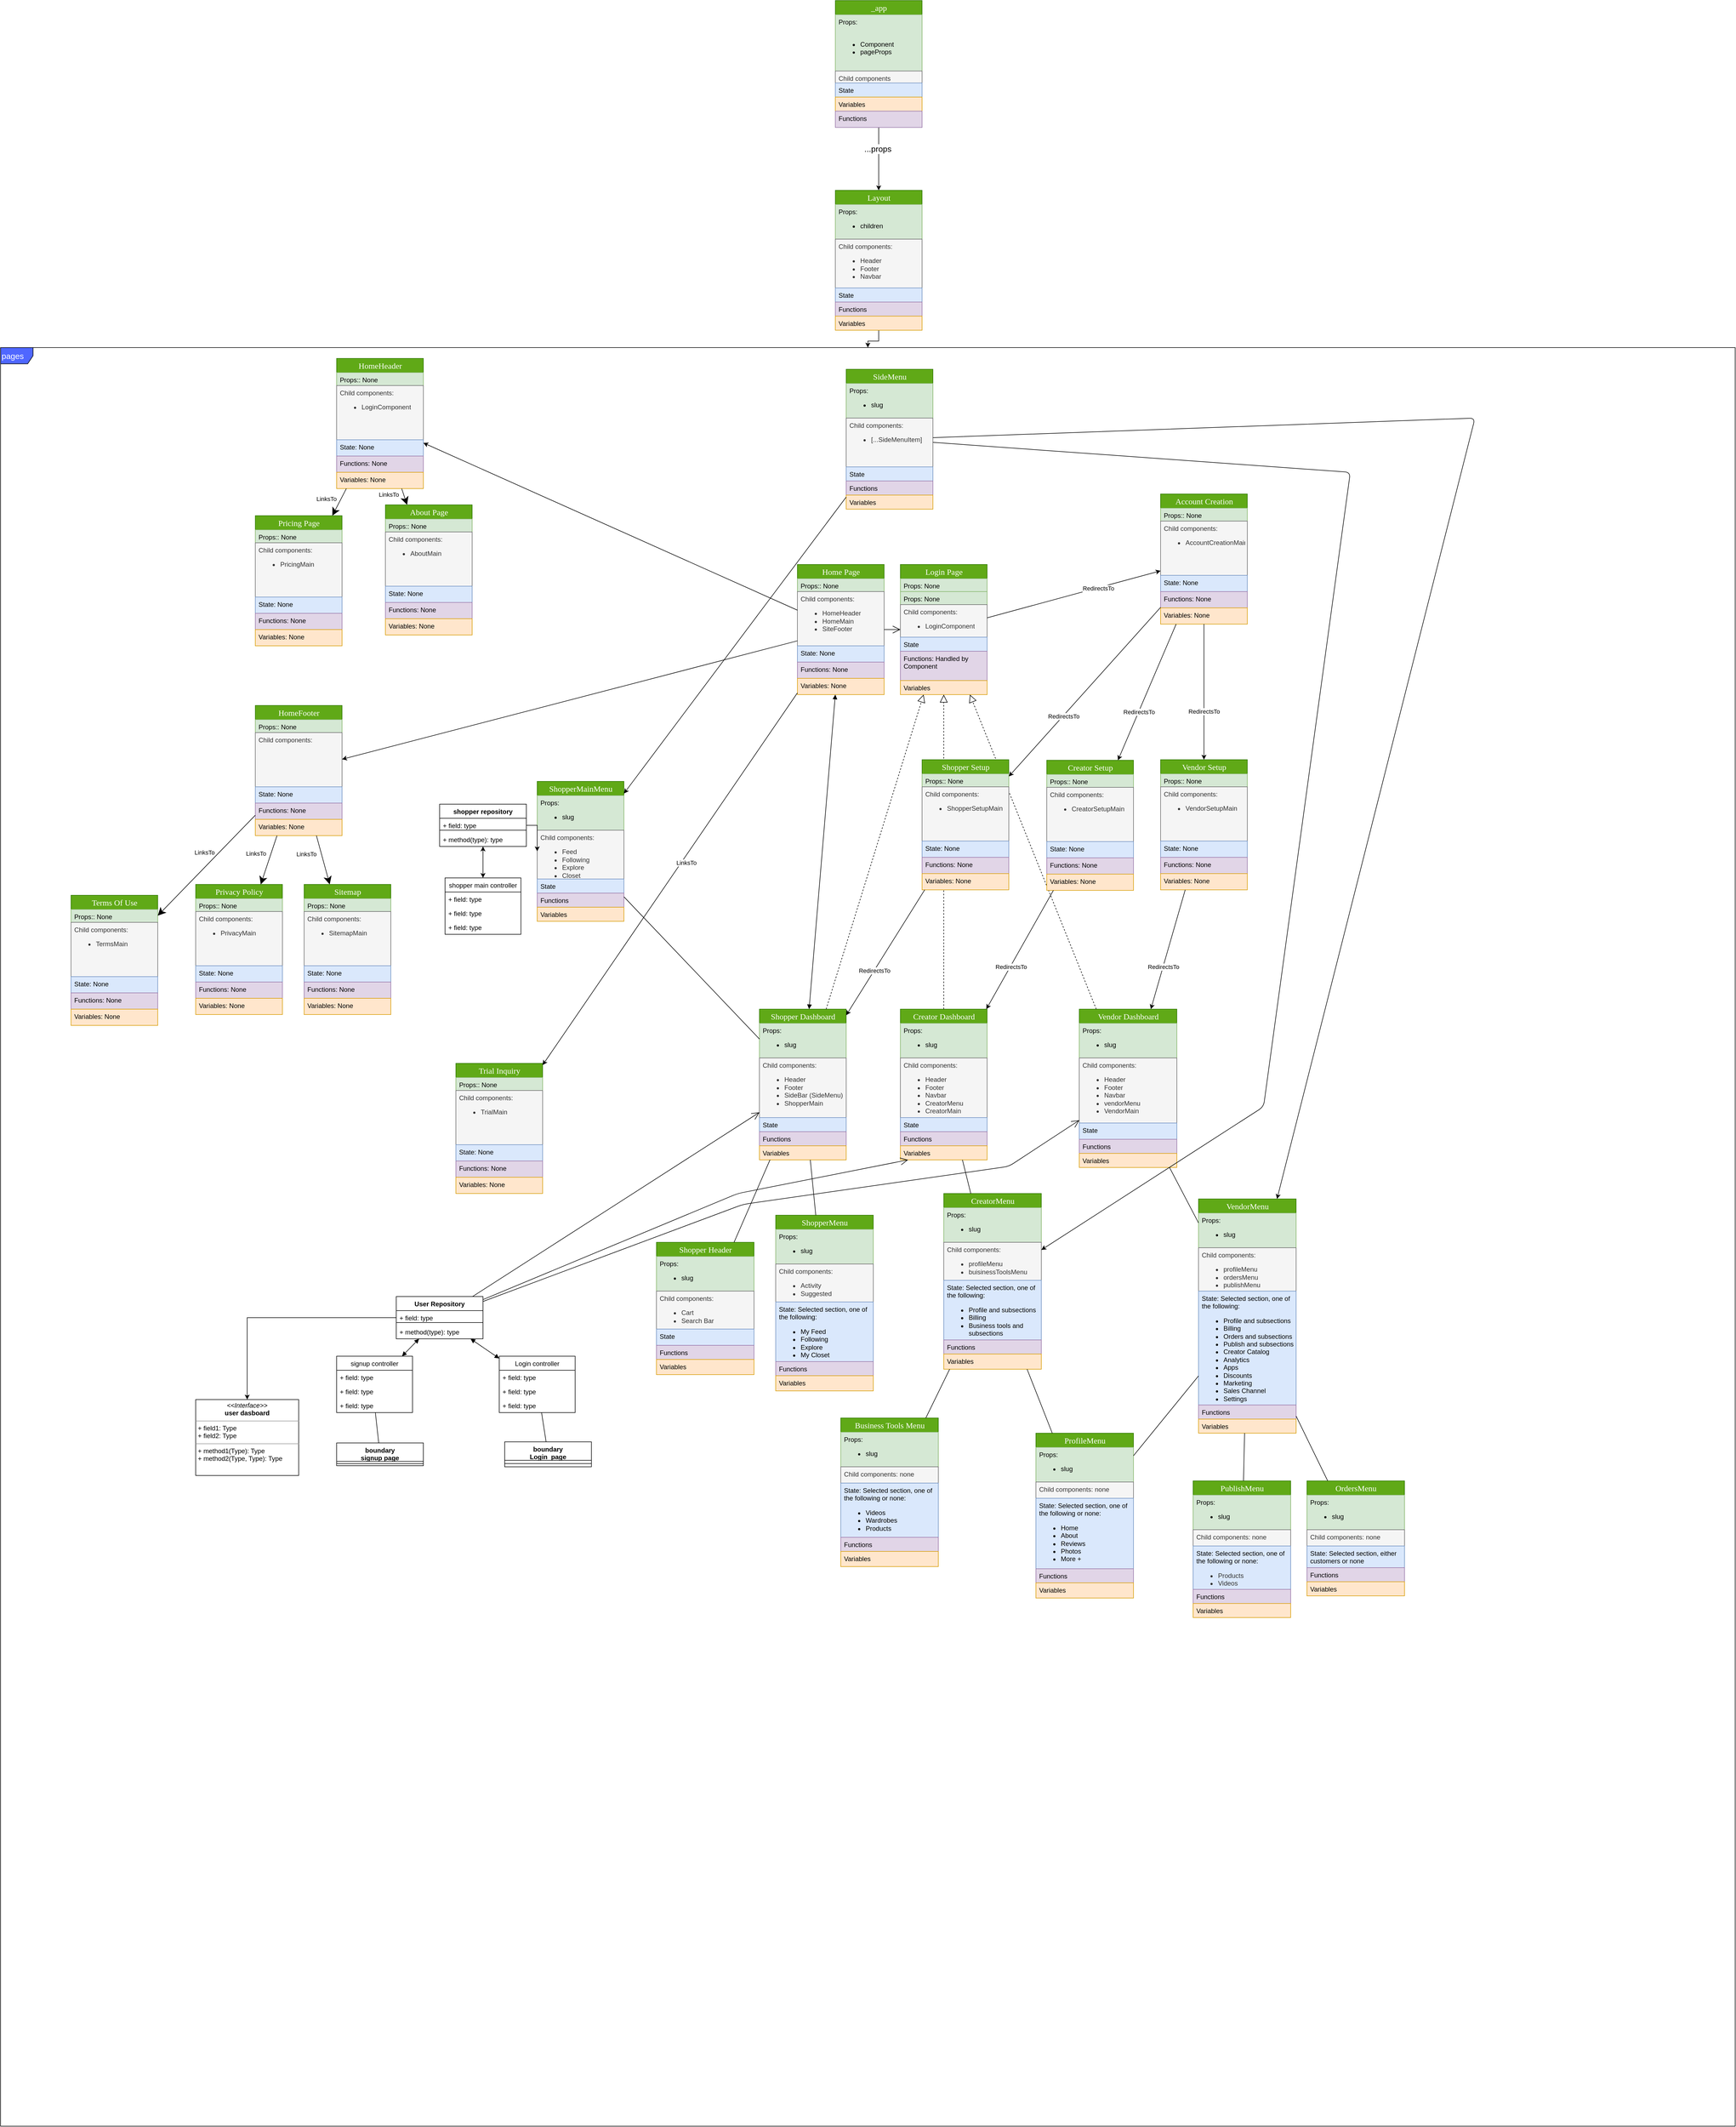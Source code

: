 <mxfile version="15.2.9" type="github" pages="3">
  <diagram name="Page Flow" id="c4acf3e9-155e-7222-9cf6-157b1a14988f">
    <mxGraphModel dx="2770" dy="1548" grid="1" gridSize="10" guides="1" tooltips="1" connect="1" arrows="1" fold="1" page="1" pageScale="1" pageWidth="850" pageHeight="1100" background="none" math="0" shadow="0">
      <root>
        <mxCell id="0" />
        <mxCell id="1" parent="0" />
        <mxCell id="QjU3JXXY-2pWFs3UZOMo-84" value="&lt;font color=&quot;#ffffff&quot;&gt;pages&lt;/font&gt;" style="shape=umlFrame;whiteSpace=wrap;html=1;rounded=0;sketch=0;fontSize=15;fillColor=#4F67FF;align=left;" parent="1" vertex="1">
          <mxGeometry x="-1140" y="920" width="3200" height="3280" as="geometry" />
        </mxCell>
        <mxCell id="QjU3JXXY-2pWFs3UZOMo-28" style="edgeStyle=orthogonalEdgeStyle;rounded=0;orthogonalLoop=1;jettySize=auto;html=1;entryX=0.5;entryY=0;entryDx=0;entryDy=0;fontSize=15;" parent="1" source="QjU3JXXY-2pWFs3UZOMo-2" target="QjU3JXXY-2pWFs3UZOMo-15" edge="1">
          <mxGeometry relative="1" as="geometry" />
        </mxCell>
        <mxCell id="QjU3JXXY-2pWFs3UZOMo-29" value="...props" style="edgeLabel;html=1;align=center;verticalAlign=middle;resizable=0;points=[];fontSize=15;" parent="QjU3JXXY-2pWFs3UZOMo-28" vertex="1" connectable="0">
          <mxGeometry x="-0.336" y="-2" relative="1" as="geometry">
            <mxPoint as="offset" />
          </mxGeometry>
        </mxCell>
        <mxCell id="QjU3JXXY-2pWFs3UZOMo-2" value="_app" style="swimlane;html=1;fontStyle=0;childLayout=stackLayout;horizontal=1;startSize=26;fillColor=#60a917;horizontalStack=0;resizeParent=1;resizeLast=0;collapsible=1;marginBottom=0;swimlaneFillColor=#ffffff;rounded=0;shadow=0;comic=0;labelBackgroundColor=none;strokeWidth=1;fontFamily=Verdana;fontSize=15;align=center;strokeColor=#2D7600;fontColor=#ffffff;" parent="1" vertex="1">
          <mxGeometry x="400" y="280" width="160" height="234" as="geometry" />
        </mxCell>
        <mxCell id="QjU3JXXY-2pWFs3UZOMo-27" value="Props:&lt;br&gt;&lt;br&gt;&lt;ul&gt;&lt;li&gt;Component&lt;/li&gt;&lt;li&gt;pageProps&lt;/li&gt;&lt;/ul&gt;" style="text;html=1;strokeColor=#82b366;align=left;verticalAlign=top;spacingLeft=4;spacingRight=4;whiteSpace=wrap;overflow=hidden;rotatable=0;points=[[0,0.5],[1,0.5]];portConstraint=eastwest;sketch=0;rounded=0;fillColor=#d5e8d4;" parent="QjU3JXXY-2pWFs3UZOMo-2" vertex="1">
          <mxGeometry y="26" width="160" height="104" as="geometry" />
        </mxCell>
        <mxCell id="QjU3JXXY-2pWFs3UZOMo-3" value="Child components" style="text;html=1;strokeColor=#666666;align=left;verticalAlign=top;spacingLeft=4;spacingRight=4;whiteSpace=wrap;overflow=hidden;rotatable=0;points=[[0,0.5],[1,0.5]];portConstraint=eastwest;sketch=0;rounded=0;fillColor=#f5f5f5;fontColor=#333333;" parent="QjU3JXXY-2pWFs3UZOMo-2" vertex="1">
          <mxGeometry y="130" width="160" height="22" as="geometry" />
        </mxCell>
        <mxCell id="QjU3JXXY-2pWFs3UZOMo-4" value="State" style="text;html=1;strokeColor=#6c8ebf;fillColor=#dae8fc;align=left;verticalAlign=top;spacingLeft=4;spacingRight=4;whiteSpace=wrap;overflow=hidden;rotatable=0;points=[[0,0.5],[1,0.5]];portConstraint=eastwest;" parent="QjU3JXXY-2pWFs3UZOMo-2" vertex="1">
          <mxGeometry y="152" width="160" height="26" as="geometry" />
        </mxCell>
        <mxCell id="QjU3JXXY-2pWFs3UZOMo-5" value="Variables&amp;nbsp;" style="text;html=1;strokeColor=#d79b00;fillColor=#ffe6cc;align=left;verticalAlign=top;spacingLeft=4;spacingRight=4;whiteSpace=wrap;overflow=hidden;rotatable=0;points=[[0,0.5],[1,0.5]];portConstraint=eastwest;" parent="QjU3JXXY-2pWFs3UZOMo-2" vertex="1">
          <mxGeometry y="178" width="160" height="26" as="geometry" />
        </mxCell>
        <mxCell id="QjU3JXXY-2pWFs3UZOMo-14" value="Functions&lt;br&gt;" style="text;html=1;strokeColor=#9673a6;fillColor=#e1d5e7;align=left;verticalAlign=top;spacingLeft=4;spacingRight=4;whiteSpace=wrap;overflow=hidden;rotatable=0;points=[[0,0.5],[1,0.5]];portConstraint=eastwest;" parent="QjU3JXXY-2pWFs3UZOMo-2" vertex="1">
          <mxGeometry y="204" width="160" height="30" as="geometry" />
        </mxCell>
        <mxCell id="QjU3JXXY-2pWFs3UZOMo-86" style="edgeStyle=orthogonalEdgeStyle;rounded=0;orthogonalLoop=1;jettySize=auto;html=1;fontSize=15;" parent="1" source="QjU3JXXY-2pWFs3UZOMo-15" target="QjU3JXXY-2pWFs3UZOMo-84" edge="1">
          <mxGeometry relative="1" as="geometry" />
        </mxCell>
        <mxCell id="QjU3JXXY-2pWFs3UZOMo-15" value="Layout" style="swimlane;html=1;fontStyle=0;childLayout=stackLayout;horizontal=1;startSize=26;fillColor=#60a917;horizontalStack=0;resizeParent=1;resizeLast=0;collapsible=1;marginBottom=0;swimlaneFillColor=#ffffff;rounded=0;shadow=0;comic=0;labelBackgroundColor=none;strokeWidth=1;fontFamily=Verdana;fontSize=15;align=center;strokeColor=#2D7600;fontColor=#ffffff;" parent="1" vertex="1">
          <mxGeometry x="400" y="630" width="160" height="258" as="geometry" />
        </mxCell>
        <mxCell id="QjU3JXXY-2pWFs3UZOMo-31" value="Props:&lt;br&gt;&lt;ul&gt;&lt;li&gt;children&lt;/li&gt;&lt;/ul&gt;" style="text;html=1;strokeColor=#82b366;align=left;verticalAlign=top;spacingLeft=4;spacingRight=4;whiteSpace=wrap;overflow=hidden;rotatable=0;points=[[0,0.5],[1,0.5]];portConstraint=eastwest;sketch=0;rounded=0;fillColor=#d5e8d4;" parent="QjU3JXXY-2pWFs3UZOMo-15" vertex="1">
          <mxGeometry y="26" width="160" height="64" as="geometry" />
        </mxCell>
        <mxCell id="QjU3JXXY-2pWFs3UZOMo-16" value="Child components:&lt;br&gt;&lt;ul&gt;&lt;li&gt;Header&lt;/li&gt;&lt;li&gt;Footer&lt;/li&gt;&lt;li&gt;Navbar&lt;/li&gt;&lt;/ul&gt;" style="text;html=1;strokeColor=#666666;align=left;verticalAlign=top;spacingLeft=4;spacingRight=4;whiteSpace=wrap;overflow=hidden;rotatable=0;points=[[0,0.5],[1,0.5]];portConstraint=eastwest;sketch=0;rounded=0;fillColor=#f5f5f5;fontColor=#333333;" parent="QjU3JXXY-2pWFs3UZOMo-15" vertex="1">
          <mxGeometry y="90" width="160" height="90" as="geometry" />
        </mxCell>
        <mxCell id="QjU3JXXY-2pWFs3UZOMo-17" value="State" style="text;html=1;strokeColor=#6c8ebf;fillColor=#dae8fc;align=left;verticalAlign=top;spacingLeft=4;spacingRight=4;whiteSpace=wrap;overflow=hidden;rotatable=0;points=[[0,0.5],[1,0.5]];portConstraint=eastwest;" parent="QjU3JXXY-2pWFs3UZOMo-15" vertex="1">
          <mxGeometry y="180" width="160" height="26" as="geometry" />
        </mxCell>
        <mxCell id="QjU3JXXY-2pWFs3UZOMo-19" value="Functions&lt;br&gt;" style="text;html=1;strokeColor=#9673a6;fillColor=#e1d5e7;align=left;verticalAlign=top;spacingLeft=4;spacingRight=4;whiteSpace=wrap;overflow=hidden;rotatable=0;points=[[0,0.5],[1,0.5]];portConstraint=eastwest;" parent="QjU3JXXY-2pWFs3UZOMo-15" vertex="1">
          <mxGeometry y="206" width="160" height="26" as="geometry" />
        </mxCell>
        <mxCell id="QjU3JXXY-2pWFs3UZOMo-18" value="Variables&amp;nbsp;" style="text;html=1;strokeColor=#d79b00;fillColor=#ffe6cc;align=left;verticalAlign=top;spacingLeft=4;spacingRight=4;whiteSpace=wrap;overflow=hidden;rotatable=0;points=[[0,0.5],[1,0.5]];portConstraint=eastwest;" parent="QjU3JXXY-2pWFs3UZOMo-15" vertex="1">
          <mxGeometry y="232" width="160" height="26" as="geometry" />
        </mxCell>
        <mxCell id="QjU3JXXY-2pWFs3UZOMo-42" value="Home Page" style="swimlane;html=1;fontStyle=0;childLayout=stackLayout;horizontal=1;startSize=26;fillColor=#60a917;horizontalStack=0;resizeParent=1;resizeLast=0;collapsible=1;marginBottom=0;swimlaneFillColor=#ffffff;rounded=0;shadow=0;comic=0;labelBackgroundColor=none;strokeWidth=1;fontFamily=Verdana;fontSize=15;align=center;strokeColor=#2D7600;fontColor=#ffffff;" parent="1" vertex="1">
          <mxGeometry x="330" y="1320" width="160" height="240" as="geometry" />
        </mxCell>
        <mxCell id="QjU3JXXY-2pWFs3UZOMo-43" value="Props:: None&lt;br&gt;" style="text;html=1;strokeColor=#82b366;align=left;verticalAlign=top;spacingLeft=4;spacingRight=4;whiteSpace=wrap;overflow=hidden;rotatable=0;points=[[0,0.5],[1,0.5]];portConstraint=eastwest;sketch=0;rounded=0;fillColor=#d5e8d4;" parent="QjU3JXXY-2pWFs3UZOMo-42" vertex="1">
          <mxGeometry y="26" width="160" height="24" as="geometry" />
        </mxCell>
        <mxCell id="QjU3JXXY-2pWFs3UZOMo-44" value="Child components:&lt;br&gt;&lt;ul&gt;&lt;li&gt;HomeHeader&lt;/li&gt;&lt;li&gt;HomeMain&lt;/li&gt;&lt;li&gt;SiteFooter&lt;span&gt;	&lt;/span&gt;&lt;/li&gt;&lt;/ul&gt;" style="text;html=1;strokeColor=#666666;align=left;verticalAlign=top;spacingLeft=4;spacingRight=4;whiteSpace=wrap;overflow=hidden;rotatable=0;points=[[0,0.5],[1,0.5]];portConstraint=eastwest;sketch=0;rounded=0;fillColor=#f5f5f5;fontColor=#333333;" parent="QjU3JXXY-2pWFs3UZOMo-42" vertex="1">
          <mxGeometry y="50" width="160" height="100" as="geometry" />
        </mxCell>
        <mxCell id="QjU3JXXY-2pWFs3UZOMo-45" value="State: None" style="text;html=1;strokeColor=#6c8ebf;fillColor=#dae8fc;align=left;verticalAlign=top;spacingLeft=4;spacingRight=4;whiteSpace=wrap;overflow=hidden;rotatable=0;points=[[0,0.5],[1,0.5]];portConstraint=eastwest;" parent="QjU3JXXY-2pWFs3UZOMo-42" vertex="1">
          <mxGeometry y="150" width="160" height="30" as="geometry" />
        </mxCell>
        <mxCell id="QjU3JXXY-2pWFs3UZOMo-46" value="Functions: None" style="text;html=1;strokeColor=#9673a6;fillColor=#e1d5e7;align=left;verticalAlign=top;spacingLeft=4;spacingRight=4;whiteSpace=wrap;overflow=hidden;rotatable=0;points=[[0,0.5],[1,0.5]];portConstraint=eastwest;" parent="QjU3JXXY-2pWFs3UZOMo-42" vertex="1">
          <mxGeometry y="180" width="160" height="30" as="geometry" />
        </mxCell>
        <mxCell id="QjU3JXXY-2pWFs3UZOMo-47" value="Variables: None&lt;br&gt;" style="text;html=1;strokeColor=#d79b00;fillColor=#ffe6cc;align=left;verticalAlign=top;spacingLeft=4;spacingRight=4;whiteSpace=wrap;overflow=hidden;rotatable=0;points=[[0,0.5],[1,0.5]];portConstraint=eastwest;" parent="QjU3JXXY-2pWFs3UZOMo-42" vertex="1">
          <mxGeometry y="210" width="160" height="30" as="geometry" />
        </mxCell>
        <mxCell id="QjU3JXXY-2pWFs3UZOMo-53" value="Shopper Dashboard" style="swimlane;html=1;fontStyle=0;childLayout=stackLayout;horizontal=1;startSize=26;fillColor=#60a917;horizontalStack=0;resizeParent=1;resizeLast=0;collapsible=1;marginBottom=0;swimlaneFillColor=#ffffff;rounded=0;shadow=0;comic=0;labelBackgroundColor=none;strokeWidth=1;fontFamily=Verdana;fontSize=15;align=center;strokeColor=#2D7600;fontColor=#ffffff;" parent="1" vertex="1">
          <mxGeometry x="260" y="2140" width="160" height="278" as="geometry" />
        </mxCell>
        <mxCell id="QjU3JXXY-2pWFs3UZOMo-54" value="Props:&lt;br&gt;&lt;ul&gt;&lt;li&gt;slug&lt;/li&gt;&lt;/ul&gt;" style="text;html=1;strokeColor=#82b366;align=left;verticalAlign=top;spacingLeft=4;spacingRight=4;whiteSpace=wrap;overflow=hidden;rotatable=0;points=[[0,0.5],[1,0.5]];portConstraint=eastwest;sketch=0;rounded=0;fillColor=#d5e8d4;" parent="QjU3JXXY-2pWFs3UZOMo-53" vertex="1">
          <mxGeometry y="26" width="160" height="64" as="geometry" />
        </mxCell>
        <mxCell id="QjU3JXXY-2pWFs3UZOMo-55" value="Child components:&lt;br&gt;&lt;ul&gt;&lt;li&gt;&lt;span&gt;Header&lt;/span&gt;&lt;/li&gt;&lt;li&gt;&lt;span&gt;Footer&lt;/span&gt;&lt;/li&gt;&lt;li&gt;&lt;span&gt;SideBar (SideMenu)&lt;/span&gt;&lt;/li&gt;&lt;li&gt;ShopperMain&lt;/li&gt;&lt;/ul&gt;" style="text;html=1;strokeColor=#666666;align=left;verticalAlign=top;spacingLeft=4;spacingRight=4;whiteSpace=wrap;overflow=hidden;rotatable=0;points=[[0,0.5],[1,0.5]];portConstraint=eastwest;sketch=0;rounded=0;fillColor=#f5f5f5;fontColor=#333333;" parent="QjU3JXXY-2pWFs3UZOMo-53" vertex="1">
          <mxGeometry y="90" width="160" height="110" as="geometry" />
        </mxCell>
        <mxCell id="QjU3JXXY-2pWFs3UZOMo-56" value="State" style="text;html=1;strokeColor=#6c8ebf;fillColor=#dae8fc;align=left;verticalAlign=top;spacingLeft=4;spacingRight=4;whiteSpace=wrap;overflow=hidden;rotatable=0;points=[[0,0.5],[1,0.5]];portConstraint=eastwest;" parent="QjU3JXXY-2pWFs3UZOMo-53" vertex="1">
          <mxGeometry y="200" width="160" height="26" as="geometry" />
        </mxCell>
        <mxCell id="QjU3JXXY-2pWFs3UZOMo-57" value="Functions&lt;br&gt;" style="text;html=1;strokeColor=#9673a6;fillColor=#e1d5e7;align=left;verticalAlign=top;spacingLeft=4;spacingRight=4;whiteSpace=wrap;overflow=hidden;rotatable=0;points=[[0,0.5],[1,0.5]];portConstraint=eastwest;" parent="QjU3JXXY-2pWFs3UZOMo-53" vertex="1">
          <mxGeometry y="226" width="160" height="26" as="geometry" />
        </mxCell>
        <mxCell id="QjU3JXXY-2pWFs3UZOMo-58" value="Variables&amp;nbsp;" style="text;html=1;strokeColor=#d79b00;fillColor=#ffe6cc;align=left;verticalAlign=top;spacingLeft=4;spacingRight=4;whiteSpace=wrap;overflow=hidden;rotatable=0;points=[[0,0.5],[1,0.5]];portConstraint=eastwest;" parent="QjU3JXXY-2pWFs3UZOMo-53" vertex="1">
          <mxGeometry y="252" width="160" height="26" as="geometry" />
        </mxCell>
        <mxCell id="QjU3JXXY-2pWFs3UZOMo-60" value="Login Page" style="swimlane;html=1;fontStyle=0;childLayout=stackLayout;horizontal=1;startSize=26;fillColor=#60a917;horizontalStack=0;resizeParent=1;resizeLast=0;collapsible=1;marginBottom=0;swimlaneFillColor=#ffffff;rounded=0;shadow=0;comic=0;labelBackgroundColor=none;strokeWidth=1;fontFamily=Verdana;fontSize=15;align=center;strokeColor=#2D7600;fontColor=#ffffff;" parent="1" vertex="1">
          <mxGeometry x="520" y="1320" width="160" height="240" as="geometry" />
        </mxCell>
        <mxCell id="QjU3JXXY-2pWFs3UZOMo-61" value="Props: None" style="text;html=1;strokeColor=#82b366;align=left;verticalAlign=top;spacingLeft=4;spacingRight=4;whiteSpace=wrap;overflow=hidden;rotatable=0;points=[[0,0.5],[1,0.5]];portConstraint=eastwest;sketch=0;rounded=0;fillColor=#d5e8d4;" parent="QjU3JXXY-2pWFs3UZOMo-60" vertex="1">
          <mxGeometry y="26" width="160" height="24" as="geometry" />
        </mxCell>
        <mxCell id="HxADpOiNTDZusiQOzUtG-5" value="Props: None" style="text;html=1;strokeColor=#82b366;align=left;verticalAlign=top;spacingLeft=4;spacingRight=4;whiteSpace=wrap;overflow=hidden;rotatable=0;points=[[0,0.5],[1,0.5]];portConstraint=eastwest;sketch=0;rounded=0;fillColor=#d5e8d4;" parent="QjU3JXXY-2pWFs3UZOMo-60" vertex="1">
          <mxGeometry y="50" width="160" height="24" as="geometry" />
        </mxCell>
        <mxCell id="QjU3JXXY-2pWFs3UZOMo-62" value="Child components:&lt;br&gt;&lt;ul&gt;&lt;li&gt;LoginComponent&lt;/li&gt;&lt;/ul&gt;" style="text;html=1;strokeColor=#666666;align=left;verticalAlign=top;spacingLeft=4;spacingRight=4;whiteSpace=wrap;overflow=hidden;rotatable=0;points=[[0,0.5],[1,0.5]];portConstraint=eastwest;sketch=0;rounded=0;fillColor=#f5f5f5;fontColor=#333333;" parent="QjU3JXXY-2pWFs3UZOMo-60" vertex="1">
          <mxGeometry y="74" width="160" height="60" as="geometry" />
        </mxCell>
        <mxCell id="QjU3JXXY-2pWFs3UZOMo-63" value="State" style="text;html=1;strokeColor=#6c8ebf;fillColor=#dae8fc;align=left;verticalAlign=top;spacingLeft=4;spacingRight=4;whiteSpace=wrap;overflow=hidden;rotatable=0;points=[[0,0.5],[1,0.5]];portConstraint=eastwest;" parent="QjU3JXXY-2pWFs3UZOMo-60" vertex="1">
          <mxGeometry y="134" width="160" height="26" as="geometry" />
        </mxCell>
        <mxCell id="QjU3JXXY-2pWFs3UZOMo-64" value="Functions: Handled by Component" style="text;html=1;strokeColor=#9673a6;fillColor=#e1d5e7;align=left;verticalAlign=top;spacingLeft=4;spacingRight=4;whiteSpace=wrap;overflow=hidden;rotatable=0;points=[[0,0.5],[1,0.5]];portConstraint=eastwest;" parent="QjU3JXXY-2pWFs3UZOMo-60" vertex="1">
          <mxGeometry y="160" width="160" height="54" as="geometry" />
        </mxCell>
        <mxCell id="QjU3JXXY-2pWFs3UZOMo-65" value="Variables&amp;nbsp;" style="text;html=1;strokeColor=#d79b00;fillColor=#ffe6cc;align=left;verticalAlign=top;spacingLeft=4;spacingRight=4;whiteSpace=wrap;overflow=hidden;rotatable=0;points=[[0,0.5],[1,0.5]];portConstraint=eastwest;" parent="QjU3JXXY-2pWFs3UZOMo-60" vertex="1">
          <mxGeometry y="214" width="160" height="26" as="geometry" />
        </mxCell>
        <UserObject label="Vendor Dashboard" link="data:page/id,nNrPbDQTDCdM0eyME7X6" id="QjU3JXXY-2pWFs3UZOMo-106">
          <mxCell style="swimlane;html=1;fontStyle=0;childLayout=stackLayout;horizontal=1;startSize=26;fillColor=#60a917;horizontalStack=0;resizeParent=1;resizeLast=0;collapsible=1;marginBottom=0;swimlaneFillColor=#ffffff;rounded=0;shadow=0;comic=0;labelBackgroundColor=none;strokeWidth=1;fontFamily=Verdana;fontSize=15;align=center;strokeColor=#2D7600;fontColor=#ffffff;" parent="1" vertex="1">
            <mxGeometry x="850" y="2140" width="180" height="292" as="geometry" />
          </mxCell>
        </UserObject>
        <mxCell id="QjU3JXXY-2pWFs3UZOMo-107" value="Props:&lt;br&gt;&lt;ul&gt;&lt;li&gt;slug&lt;/li&gt;&lt;/ul&gt;" style="text;html=1;strokeColor=#82b366;align=left;verticalAlign=top;spacingLeft=4;spacingRight=4;whiteSpace=wrap;overflow=hidden;rotatable=0;points=[[0,0.5],[1,0.5]];portConstraint=eastwest;sketch=0;rounded=0;fillColor=#d5e8d4;" parent="QjU3JXXY-2pWFs3UZOMo-106" vertex="1">
          <mxGeometry y="26" width="180" height="64" as="geometry" />
        </mxCell>
        <mxCell id="QjU3JXXY-2pWFs3UZOMo-108" value="Child components:&lt;br&gt;&lt;ul&gt;&lt;li&gt;Header&lt;/li&gt;&lt;li&gt;Footer&lt;/li&gt;&lt;li&gt;Navbar&lt;/li&gt;&lt;li&gt;vendorMenu&lt;/li&gt;&lt;li&gt;VendorMain&lt;/li&gt;&lt;/ul&gt;" style="text;html=1;strokeColor=#666666;align=left;verticalAlign=top;spacingLeft=4;spacingRight=4;whiteSpace=wrap;overflow=hidden;rotatable=0;points=[[0,0.5],[1,0.5]];portConstraint=eastwest;sketch=0;rounded=0;fillColor=#f5f5f5;fontColor=#333333;" parent="QjU3JXXY-2pWFs3UZOMo-106" vertex="1">
          <mxGeometry y="90" width="180" height="120" as="geometry" />
        </mxCell>
        <mxCell id="QjU3JXXY-2pWFs3UZOMo-109" value="State" style="text;html=1;strokeColor=#6c8ebf;fillColor=#dae8fc;align=left;verticalAlign=top;spacingLeft=4;spacingRight=4;whiteSpace=wrap;overflow=hidden;rotatable=0;points=[[0,0.5],[1,0.5]];portConstraint=eastwest;" parent="QjU3JXXY-2pWFs3UZOMo-106" vertex="1">
          <mxGeometry y="210" width="180" height="30" as="geometry" />
        </mxCell>
        <mxCell id="QjU3JXXY-2pWFs3UZOMo-110" value="Functions&lt;br&gt;" style="text;html=1;strokeColor=#9673a6;fillColor=#e1d5e7;align=left;verticalAlign=top;spacingLeft=4;spacingRight=4;whiteSpace=wrap;overflow=hidden;rotatable=0;points=[[0,0.5],[1,0.5]];portConstraint=eastwest;" parent="QjU3JXXY-2pWFs3UZOMo-106" vertex="1">
          <mxGeometry y="240" width="180" height="26" as="geometry" />
        </mxCell>
        <mxCell id="QjU3JXXY-2pWFs3UZOMo-111" value="Variables&amp;nbsp;" style="text;html=1;strokeColor=#d79b00;fillColor=#ffe6cc;align=left;verticalAlign=top;spacingLeft=4;spacingRight=4;whiteSpace=wrap;overflow=hidden;rotatable=0;points=[[0,0.5],[1,0.5]];portConstraint=eastwest;" parent="QjU3JXXY-2pWFs3UZOMo-106" vertex="1">
          <mxGeometry y="266" width="180" height="26" as="geometry" />
        </mxCell>
        <mxCell id="QjU3JXXY-2pWFs3UZOMo-112" value="Creator Dashboard" style="swimlane;html=1;fontStyle=0;childLayout=stackLayout;horizontal=1;startSize=26;fillColor=#60a917;horizontalStack=0;resizeParent=1;resizeLast=0;collapsible=1;marginBottom=0;swimlaneFillColor=#ffffff;rounded=0;shadow=0;comic=0;labelBackgroundColor=none;strokeWidth=1;fontFamily=Verdana;fontSize=15;align=center;strokeColor=#2D7600;fontColor=#ffffff;" parent="1" vertex="1">
          <mxGeometry x="520" y="2140" width="160" height="278" as="geometry" />
        </mxCell>
        <mxCell id="QjU3JXXY-2pWFs3UZOMo-113" value="Props:&lt;br&gt;&lt;ul&gt;&lt;li&gt;slug&lt;/li&gt;&lt;/ul&gt;" style="text;html=1;strokeColor=#82b366;align=left;verticalAlign=top;spacingLeft=4;spacingRight=4;whiteSpace=wrap;overflow=hidden;rotatable=0;points=[[0,0.5],[1,0.5]];portConstraint=eastwest;sketch=0;rounded=0;fillColor=#d5e8d4;" parent="QjU3JXXY-2pWFs3UZOMo-112" vertex="1">
          <mxGeometry y="26" width="160" height="64" as="geometry" />
        </mxCell>
        <mxCell id="QjU3JXXY-2pWFs3UZOMo-114" value="Child components:&lt;br&gt;&lt;ul&gt;&lt;li&gt;Header&lt;/li&gt;&lt;li&gt;Footer&lt;/li&gt;&lt;li&gt;Navbar&lt;/li&gt;&lt;li&gt;CreatorMenu&lt;/li&gt;&lt;li&gt;CreatorMain&lt;/li&gt;&lt;/ul&gt;" style="text;html=1;strokeColor=#666666;align=left;verticalAlign=top;spacingLeft=4;spacingRight=4;whiteSpace=wrap;overflow=hidden;rotatable=0;points=[[0,0.5],[1,0.5]];portConstraint=eastwest;sketch=0;rounded=0;fillColor=#f5f5f5;fontColor=#333333;" parent="QjU3JXXY-2pWFs3UZOMo-112" vertex="1">
          <mxGeometry y="90" width="160" height="110" as="geometry" />
        </mxCell>
        <mxCell id="QjU3JXXY-2pWFs3UZOMo-115" value="State" style="text;html=1;strokeColor=#6c8ebf;fillColor=#dae8fc;align=left;verticalAlign=top;spacingLeft=4;spacingRight=4;whiteSpace=wrap;overflow=hidden;rotatable=0;points=[[0,0.5],[1,0.5]];portConstraint=eastwest;" parent="QjU3JXXY-2pWFs3UZOMo-112" vertex="1">
          <mxGeometry y="200" width="160" height="26" as="geometry" />
        </mxCell>
        <mxCell id="QjU3JXXY-2pWFs3UZOMo-116" value="Functions&lt;br&gt;" style="text;html=1;strokeColor=#9673a6;fillColor=#e1d5e7;align=left;verticalAlign=top;spacingLeft=4;spacingRight=4;whiteSpace=wrap;overflow=hidden;rotatable=0;points=[[0,0.5],[1,0.5]];portConstraint=eastwest;" parent="QjU3JXXY-2pWFs3UZOMo-112" vertex="1">
          <mxGeometry y="226" width="160" height="26" as="geometry" />
        </mxCell>
        <mxCell id="QjU3JXXY-2pWFs3UZOMo-117" value="Variables&amp;nbsp;" style="text;html=1;strokeColor=#d79b00;fillColor=#ffe6cc;align=left;verticalAlign=top;spacingLeft=4;spacingRight=4;whiteSpace=wrap;overflow=hidden;rotatable=0;points=[[0,0.5],[1,0.5]];portConstraint=eastwest;" parent="QjU3JXXY-2pWFs3UZOMo-112" vertex="1">
          <mxGeometry y="252" width="160" height="26" as="geometry" />
        </mxCell>
        <mxCell id="ASHqUuI7pZNee8ydB6nJ-18" value="" style="endArrow=block;dashed=1;endFill=0;endSize=12;html=1;" parent="1" source="QjU3JXXY-2pWFs3UZOMo-112" target="QjU3JXXY-2pWFs3UZOMo-60" edge="1">
          <mxGeometry width="160" relative="1" as="geometry">
            <mxPoint x="90" y="1230" as="sourcePoint" />
            <mxPoint x="340" y="1192" as="targetPoint" />
          </mxGeometry>
        </mxCell>
        <mxCell id="ASHqUuI7pZNee8ydB6nJ-19" value="" style="endArrow=block;dashed=1;endFill=0;endSize=12;html=1;" parent="1" source="QjU3JXXY-2pWFs3UZOMo-106" target="QjU3JXXY-2pWFs3UZOMo-60" edge="1">
          <mxGeometry width="160" relative="1" as="geometry">
            <mxPoint x="270" y="1250" as="sourcePoint" />
            <mxPoint x="430" y="1250" as="targetPoint" />
          </mxGeometry>
        </mxCell>
        <mxCell id="ASHqUuI7pZNee8ydB6nJ-20" value="" style="endArrow=block;dashed=1;endFill=0;endSize=12;html=1;" parent="1" source="QjU3JXXY-2pWFs3UZOMo-53" target="QjU3JXXY-2pWFs3UZOMo-60" edge="1">
          <mxGeometry width="160" relative="1" as="geometry">
            <mxPoint x="530" y="1190" as="sourcePoint" />
            <mxPoint x="690" y="1190" as="targetPoint" />
            <Array as="points" />
          </mxGeometry>
        </mxCell>
        <mxCell id="ASHqUuI7pZNee8ydB6nJ-35" style="edgeStyle=orthogonalEdgeStyle;rounded=0;orthogonalLoop=1;jettySize=auto;html=1;" parent="1" source="ASHqUuI7pZNee8ydB6nJ-21" target="ASHqUuI7pZNee8ydB6nJ-33" edge="1">
          <mxGeometry relative="1" as="geometry" />
        </mxCell>
        <mxCell id="ASHqUuI7pZNee8ydB6nJ-21" value="User Repository" style="swimlane;fontStyle=1;align=center;verticalAlign=top;childLayout=stackLayout;horizontal=1;startSize=26;horizontalStack=0;resizeParent=1;resizeParentMax=0;resizeLast=0;collapsible=1;marginBottom=0;" parent="1" vertex="1">
          <mxGeometry x="-410" y="2670" width="160" height="78" as="geometry" />
        </mxCell>
        <mxCell id="ASHqUuI7pZNee8ydB6nJ-22" value="+ field: type" style="text;strokeColor=none;fillColor=none;align=left;verticalAlign=top;spacingLeft=4;spacingRight=4;overflow=hidden;rotatable=0;points=[[0,0.5],[1,0.5]];portConstraint=eastwest;" parent="ASHqUuI7pZNee8ydB6nJ-21" vertex="1">
          <mxGeometry y="26" width="160" height="18" as="geometry" />
        </mxCell>
        <mxCell id="ASHqUuI7pZNee8ydB6nJ-23" value="" style="line;strokeWidth=1;fillColor=none;align=left;verticalAlign=middle;spacingTop=-1;spacingLeft=3;spacingRight=3;rotatable=0;labelPosition=right;points=[];portConstraint=eastwest;" parent="ASHqUuI7pZNee8ydB6nJ-21" vertex="1">
          <mxGeometry y="44" width="160" height="8" as="geometry" />
        </mxCell>
        <mxCell id="ASHqUuI7pZNee8ydB6nJ-24" value="+ method(type): type" style="text;strokeColor=none;fillColor=none;align=left;verticalAlign=top;spacingLeft=4;spacingRight=4;overflow=hidden;rotatable=0;points=[[0,0.5],[1,0.5]];portConstraint=eastwest;" parent="ASHqUuI7pZNee8ydB6nJ-21" vertex="1">
          <mxGeometry y="52" width="160" height="26" as="geometry" />
        </mxCell>
        <mxCell id="ASHqUuI7pZNee8ydB6nJ-28" value="" style="endArrow=open;endFill=1;endSize=12;html=1;" parent="1" source="ASHqUuI7pZNee8ydB6nJ-21" target="QjU3JXXY-2pWFs3UZOMo-117" edge="1">
          <mxGeometry width="160" relative="1" as="geometry">
            <mxPoint x="340" y="1648" as="sourcePoint" />
            <mxPoint x="190" y="1528" as="targetPoint" />
            <Array as="points">
              <mxPoint x="220" y="2480" />
            </Array>
          </mxGeometry>
        </mxCell>
        <mxCell id="ASHqUuI7pZNee8ydB6nJ-29" value="" style="endArrow=open;endFill=1;endSize=12;html=1;" parent="1" source="QjU3JXXY-2pWFs3UZOMo-42" target="QjU3JXXY-2pWFs3UZOMo-60" edge="1">
          <mxGeometry width="160" relative="1" as="geometry">
            <mxPoint x="90" y="1150" as="sourcePoint" />
            <mxPoint x="250" y="1150" as="targetPoint" />
          </mxGeometry>
        </mxCell>
        <mxCell id="ASHqUuI7pZNee8ydB6nJ-30" value="" style="endArrow=open;endFill=1;endSize=12;html=1;" parent="1" source="ASHqUuI7pZNee8ydB6nJ-21" target="QjU3JXXY-2pWFs3UZOMo-53" edge="1">
          <mxGeometry width="160" relative="1" as="geometry">
            <mxPoint x="345" y="1620" as="sourcePoint" />
            <mxPoint x="140" y="1528" as="targetPoint" />
          </mxGeometry>
        </mxCell>
        <mxCell id="ASHqUuI7pZNee8ydB6nJ-31" value="" style="endArrow=open;endFill=1;endSize=12;html=1;" parent="1" source="ASHqUuI7pZNee8ydB6nJ-21" target="QjU3JXXY-2pWFs3UZOMo-106" edge="1">
          <mxGeometry width="160" relative="1" as="geometry">
            <mxPoint x="50" y="1590" as="sourcePoint" />
            <mxPoint x="296" y="1660" as="targetPoint" />
            <Array as="points">
              <mxPoint x="230" y="2500" />
              <mxPoint x="720" y="2430" />
            </Array>
          </mxGeometry>
        </mxCell>
        <mxCell id="ASHqUuI7pZNee8ydB6nJ-33" value="&lt;p style=&quot;margin: 0px ; margin-top: 4px ; text-align: center&quot;&gt;&lt;i&gt;&amp;lt;&amp;lt;Interface&amp;gt;&amp;gt;&lt;/i&gt;&lt;br&gt;&lt;b&gt;user dasboard&lt;/b&gt;&lt;/p&gt;&lt;hr size=&quot;1&quot;&gt;&lt;p style=&quot;margin: 0px ; margin-left: 4px&quot;&gt;+ field1: Type&lt;br&gt;+ field2: Type&lt;/p&gt;&lt;hr size=&quot;1&quot;&gt;&lt;p style=&quot;margin: 0px ; margin-left: 4px&quot;&gt;+ method1(Type): Type&lt;br&gt;+ method2(Type, Type): Type&lt;/p&gt;" style="verticalAlign=top;align=left;overflow=fill;fontSize=12;fontFamily=Helvetica;html=1;" parent="1" vertex="1">
          <mxGeometry x="-780" y="2860" width="190" height="140" as="geometry" />
        </mxCell>
        <mxCell id="ASHqUuI7pZNee8ydB6nJ-43" value="signup controller" style="swimlane;fontStyle=0;childLayout=stackLayout;horizontal=1;startSize=26;fillColor=none;horizontalStack=0;resizeParent=1;resizeParentMax=0;resizeLast=0;collapsible=1;marginBottom=0;" parent="1" vertex="1">
          <mxGeometry x="-520" y="2780" width="140" height="104" as="geometry" />
        </mxCell>
        <mxCell id="ASHqUuI7pZNee8ydB6nJ-44" value="+ field: type" style="text;strokeColor=none;fillColor=none;align=left;verticalAlign=top;spacingLeft=4;spacingRight=4;overflow=hidden;rotatable=0;points=[[0,0.5],[1,0.5]];portConstraint=eastwest;" parent="ASHqUuI7pZNee8ydB6nJ-43" vertex="1">
          <mxGeometry y="26" width="140" height="26" as="geometry" />
        </mxCell>
        <mxCell id="ASHqUuI7pZNee8ydB6nJ-45" value="+ field: type" style="text;strokeColor=none;fillColor=none;align=left;verticalAlign=top;spacingLeft=4;spacingRight=4;overflow=hidden;rotatable=0;points=[[0,0.5],[1,0.5]];portConstraint=eastwest;" parent="ASHqUuI7pZNee8ydB6nJ-43" vertex="1">
          <mxGeometry y="52" width="140" height="26" as="geometry" />
        </mxCell>
        <mxCell id="ASHqUuI7pZNee8ydB6nJ-46" value="+ field: type" style="text;strokeColor=none;fillColor=none;align=left;verticalAlign=top;spacingLeft=4;spacingRight=4;overflow=hidden;rotatable=0;points=[[0,0.5],[1,0.5]];portConstraint=eastwest;" parent="ASHqUuI7pZNee8ydB6nJ-43" vertex="1">
          <mxGeometry y="78" width="140" height="26" as="geometry" />
        </mxCell>
        <mxCell id="ASHqUuI7pZNee8ydB6nJ-53" value="" style="endArrow=block;startArrow=block;endFill=1;startFill=1;html=1;" parent="1" source="ASHqUuI7pZNee8ydB6nJ-43" target="ASHqUuI7pZNee8ydB6nJ-21" edge="1">
          <mxGeometry width="160" relative="1" as="geometry">
            <mxPoint x="-10" y="1900" as="sourcePoint" />
            <mxPoint x="340" y="1870" as="targetPoint" />
          </mxGeometry>
        </mxCell>
        <mxCell id="ASHqUuI7pZNee8ydB6nJ-55" value="" style="endArrow=block;startArrow=block;endFill=1;startFill=1;html=1;" parent="1" source="ASHqUuI7pZNee8ydB6nJ-21" target="ASHqUuI7pZNee8ydB6nJ-47" edge="1">
          <mxGeometry width="160" relative="1" as="geometry">
            <mxPoint x="380" y="1870" as="sourcePoint" />
            <mxPoint x="540" y="1750" as="targetPoint" />
          </mxGeometry>
        </mxCell>
        <mxCell id="ASHqUuI7pZNee8ydB6nJ-62" value="boundary&#xa;signup page" style="swimlane;fontStyle=1;align=center;verticalAlign=top;childLayout=stackLayout;horizontal=1;startSize=34;horizontalStack=0;resizeParent=1;resizeParentMax=0;resizeLast=0;collapsible=1;marginBottom=0;" parent="1" vertex="1">
          <mxGeometry x="-520" y="2940" width="160" height="42" as="geometry" />
        </mxCell>
        <mxCell id="ASHqUuI7pZNee8ydB6nJ-63" value="" style="line;strokeWidth=1;fillColor=none;align=left;verticalAlign=middle;spacingTop=-1;spacingLeft=3;spacingRight=3;rotatable=0;labelPosition=right;points=[];portConstraint=eastwest;" parent="ASHqUuI7pZNee8ydB6nJ-62" vertex="1">
          <mxGeometry y="34" width="160" height="8" as="geometry" />
        </mxCell>
        <mxCell id="ASHqUuI7pZNee8ydB6nJ-65" value="boundary&#xa;Login  page" style="swimlane;fontStyle=1;align=center;verticalAlign=top;childLayout=stackLayout;horizontal=1;startSize=34;horizontalStack=0;resizeParent=1;resizeParentMax=0;resizeLast=0;collapsible=1;marginBottom=0;" parent="1" vertex="1">
          <mxGeometry x="-210" y="2938" width="160" height="46" as="geometry" />
        </mxCell>
        <mxCell id="ASHqUuI7pZNee8ydB6nJ-66" value="" style="line;strokeWidth=1;fillColor=none;align=left;verticalAlign=middle;spacingTop=-1;spacingLeft=3;spacingRight=3;rotatable=0;labelPosition=right;points=[];portConstraint=eastwest;" parent="ASHqUuI7pZNee8ydB6nJ-65" vertex="1">
          <mxGeometry y="34" width="160" height="12" as="geometry" />
        </mxCell>
        <mxCell id="ASHqUuI7pZNee8ydB6nJ-67" value="" style="endArrow=none;html=1;rounded=0;" parent="1" source="ASHqUuI7pZNee8ydB6nJ-62" target="ASHqUuI7pZNee8ydB6nJ-46" edge="1">
          <mxGeometry relative="1" as="geometry">
            <mxPoint x="130" y="1940" as="sourcePoint" />
            <mxPoint x="290" y="1940" as="targetPoint" />
          </mxGeometry>
        </mxCell>
        <mxCell id="_02DjtNMK4Eb3W8Fh0LB-1" value="SideMenu" style="swimlane;html=1;fontStyle=0;childLayout=stackLayout;horizontal=1;startSize=26;fillColor=#60a917;horizontalStack=0;resizeParent=1;resizeLast=0;collapsible=1;marginBottom=0;swimlaneFillColor=#ffffff;rounded=0;shadow=0;comic=0;labelBackgroundColor=none;strokeWidth=1;fontFamily=Verdana;fontSize=15;align=center;strokeColor=#2D7600;fontColor=#ffffff;" parent="1" vertex="1">
          <mxGeometry x="420" y="960" width="160" height="258" as="geometry" />
        </mxCell>
        <mxCell id="_02DjtNMK4Eb3W8Fh0LB-2" value="Props:&lt;br&gt;&lt;ul&gt;&lt;li&gt;slug&lt;/li&gt;&lt;/ul&gt;" style="text;html=1;strokeColor=#82b366;align=left;verticalAlign=top;spacingLeft=4;spacingRight=4;whiteSpace=wrap;overflow=hidden;rotatable=0;points=[[0,0.5],[1,0.5]];portConstraint=eastwest;sketch=0;rounded=0;fillColor=#d5e8d4;" parent="_02DjtNMK4Eb3W8Fh0LB-1" vertex="1">
          <mxGeometry y="26" width="160" height="64" as="geometry" />
        </mxCell>
        <mxCell id="_02DjtNMK4Eb3W8Fh0LB-3" value="Child components:&lt;br&gt;&lt;ul&gt;&lt;li&gt;[...SideMenuItem]&lt;/li&gt;&lt;/ul&gt;" style="text;html=1;strokeColor=#666666;align=left;verticalAlign=top;spacingLeft=4;spacingRight=4;whiteSpace=wrap;overflow=hidden;rotatable=0;points=[[0,0.5],[1,0.5]];portConstraint=eastwest;sketch=0;rounded=0;fillColor=#f5f5f5;fontColor=#333333;" parent="_02DjtNMK4Eb3W8Fh0LB-1" vertex="1">
          <mxGeometry y="90" width="160" height="90" as="geometry" />
        </mxCell>
        <mxCell id="_02DjtNMK4Eb3W8Fh0LB-4" value="State" style="text;html=1;strokeColor=#6c8ebf;fillColor=#dae8fc;align=left;verticalAlign=top;spacingLeft=4;spacingRight=4;whiteSpace=wrap;overflow=hidden;rotatable=0;points=[[0,0.5],[1,0.5]];portConstraint=eastwest;" parent="_02DjtNMK4Eb3W8Fh0LB-1" vertex="1">
          <mxGeometry y="180" width="160" height="26" as="geometry" />
        </mxCell>
        <mxCell id="_02DjtNMK4Eb3W8Fh0LB-5" value="Functions&lt;br&gt;" style="text;html=1;strokeColor=#9673a6;fillColor=#e1d5e7;align=left;verticalAlign=top;spacingLeft=4;spacingRight=4;whiteSpace=wrap;overflow=hidden;rotatable=0;points=[[0,0.5],[1,0.5]];portConstraint=eastwest;" parent="_02DjtNMK4Eb3W8Fh0LB-1" vertex="1">
          <mxGeometry y="206" width="160" height="26" as="geometry" />
        </mxCell>
        <mxCell id="_02DjtNMK4Eb3W8Fh0LB-6" value="Variables&amp;nbsp;" style="text;html=1;strokeColor=#d79b00;fillColor=#ffe6cc;align=left;verticalAlign=top;spacingLeft=4;spacingRight=4;whiteSpace=wrap;overflow=hidden;rotatable=0;points=[[0,0.5],[1,0.5]];portConstraint=eastwest;" parent="_02DjtNMK4Eb3W8Fh0LB-1" vertex="1">
          <mxGeometry y="232" width="160" height="26" as="geometry" />
        </mxCell>
        <mxCell id="_02DjtNMK4Eb3W8Fh0LB-7" value="ShopperMainMenu" style="swimlane;html=1;fontStyle=0;childLayout=stackLayout;horizontal=1;startSize=26;fillColor=#60a917;horizontalStack=0;resizeParent=1;resizeLast=0;collapsible=1;marginBottom=0;swimlaneFillColor=#ffffff;rounded=0;shadow=0;comic=0;labelBackgroundColor=none;strokeWidth=1;fontFamily=Verdana;fontSize=15;align=center;strokeColor=#2D7600;fontColor=#ffffff;" parent="1" vertex="1">
          <mxGeometry x="-150" y="1720" width="160" height="258" as="geometry" />
        </mxCell>
        <mxCell id="_02DjtNMK4Eb3W8Fh0LB-8" value="Props:&lt;br&gt;&lt;ul&gt;&lt;li&gt;slug&lt;/li&gt;&lt;/ul&gt;" style="text;html=1;strokeColor=#82b366;align=left;verticalAlign=top;spacingLeft=4;spacingRight=4;whiteSpace=wrap;overflow=hidden;rotatable=0;points=[[0,0.5],[1,0.5]];portConstraint=eastwest;sketch=0;rounded=0;fillColor=#d5e8d4;" parent="_02DjtNMK4Eb3W8Fh0LB-7" vertex="1">
          <mxGeometry y="26" width="160" height="64" as="geometry" />
        </mxCell>
        <mxCell id="_02DjtNMK4Eb3W8Fh0LB-9" value="Child components:&lt;br&gt;&lt;ul&gt;&lt;li&gt;Feed&lt;/li&gt;&lt;li&gt;Following&lt;/li&gt;&lt;li&gt;Explore&lt;/li&gt;&lt;li&gt;Closet&lt;/li&gt;&lt;/ul&gt;" style="text;html=1;strokeColor=#666666;align=left;verticalAlign=top;spacingLeft=4;spacingRight=4;whiteSpace=wrap;overflow=hidden;rotatable=0;points=[[0,0.5],[1,0.5]];portConstraint=eastwest;sketch=0;rounded=0;fillColor=#f5f5f5;fontColor=#333333;" parent="_02DjtNMK4Eb3W8Fh0LB-7" vertex="1">
          <mxGeometry y="90" width="160" height="90" as="geometry" />
        </mxCell>
        <mxCell id="_02DjtNMK4Eb3W8Fh0LB-10" value="State" style="text;html=1;strokeColor=#6c8ebf;fillColor=#dae8fc;align=left;verticalAlign=top;spacingLeft=4;spacingRight=4;whiteSpace=wrap;overflow=hidden;rotatable=0;points=[[0,0.5],[1,0.5]];portConstraint=eastwest;" parent="_02DjtNMK4Eb3W8Fh0LB-7" vertex="1">
          <mxGeometry y="180" width="160" height="26" as="geometry" />
        </mxCell>
        <mxCell id="_02DjtNMK4Eb3W8Fh0LB-11" value="Functions&lt;br&gt;" style="text;html=1;strokeColor=#9673a6;fillColor=#e1d5e7;align=left;verticalAlign=top;spacingLeft=4;spacingRight=4;whiteSpace=wrap;overflow=hidden;rotatable=0;points=[[0,0.5],[1,0.5]];portConstraint=eastwest;" parent="_02DjtNMK4Eb3W8Fh0LB-7" vertex="1">
          <mxGeometry y="206" width="160" height="26" as="geometry" />
        </mxCell>
        <mxCell id="_02DjtNMK4Eb3W8Fh0LB-12" value="Variables&amp;nbsp;" style="text;html=1;strokeColor=#d79b00;fillColor=#ffe6cc;align=left;verticalAlign=top;spacingLeft=4;spacingRight=4;whiteSpace=wrap;overflow=hidden;rotatable=0;points=[[0,0.5],[1,0.5]];portConstraint=eastwest;" parent="_02DjtNMK4Eb3W8Fh0LB-7" vertex="1">
          <mxGeometry y="232" width="160" height="26" as="geometry" />
        </mxCell>
        <mxCell id="_02DjtNMK4Eb3W8Fh0LB-14" value="" style="endArrow=block;startArrow=block;endFill=1;startFill=1;html=1;" parent="1" source="QjU3JXXY-2pWFs3UZOMo-42" target="QjU3JXXY-2pWFs3UZOMo-53" edge="1">
          <mxGeometry width="160" relative="1" as="geometry">
            <mxPoint x="50" y="1220" as="sourcePoint" />
            <mxPoint x="21" y="1460" as="targetPoint" />
          </mxGeometry>
        </mxCell>
        <mxCell id="dCwoUX2uS_OW_NThropL-2" value="" style="endArrow=none;html=1;" parent="1" source="_02DjtNMK4Eb3W8Fh0LB-7" target="QjU3JXXY-2pWFs3UZOMo-53" edge="1">
          <mxGeometry width="50" height="50" relative="1" as="geometry">
            <mxPoint x="-180" y="1560" as="sourcePoint" />
            <mxPoint y="1431" as="targetPoint" />
          </mxGeometry>
        </mxCell>
        <mxCell id="dCwoUX2uS_OW_NThropL-17" value="shopper repository" style="swimlane;fontStyle=1;align=center;verticalAlign=top;childLayout=stackLayout;horizontal=1;startSize=26;horizontalStack=0;resizeParent=1;resizeParentMax=0;resizeLast=0;collapsible=1;marginBottom=0;" parent="1" vertex="1">
          <mxGeometry x="-330" y="1762" width="160" height="78" as="geometry" />
        </mxCell>
        <mxCell id="dCwoUX2uS_OW_NThropL-18" value="+ field: type" style="text;strokeColor=none;fillColor=none;align=left;verticalAlign=top;spacingLeft=4;spacingRight=4;overflow=hidden;rotatable=0;points=[[0,0.5],[1,0.5]];portConstraint=eastwest;" parent="dCwoUX2uS_OW_NThropL-17" vertex="1">
          <mxGeometry y="26" width="160" height="18" as="geometry" />
        </mxCell>
        <mxCell id="dCwoUX2uS_OW_NThropL-19" value="" style="line;strokeWidth=1;fillColor=none;align=left;verticalAlign=middle;spacingTop=-1;spacingLeft=3;spacingRight=3;rotatable=0;labelPosition=right;points=[];portConstraint=eastwest;" parent="dCwoUX2uS_OW_NThropL-17" vertex="1">
          <mxGeometry y="44" width="160" height="8" as="geometry" />
        </mxCell>
        <mxCell id="dCwoUX2uS_OW_NThropL-20" value="+ method(type): type" style="text;strokeColor=none;fillColor=none;align=left;verticalAlign=top;spacingLeft=4;spacingRight=4;overflow=hidden;rotatable=0;points=[[0,0.5],[1,0.5]];portConstraint=eastwest;" parent="dCwoUX2uS_OW_NThropL-17" vertex="1">
          <mxGeometry y="52" width="160" height="26" as="geometry" />
        </mxCell>
        <mxCell id="14DQJMOeIjTHg0pRHyA--13" style="edgeStyle=orthogonalEdgeStyle;rounded=0;orthogonalLoop=1;jettySize=auto;html=1;exitX=0.5;exitY=1;exitDx=0;exitDy=0;entryX=0.497;entryY=1.011;entryDx=0;entryDy=0;entryPerimeter=0;" parent="dCwoUX2uS_OW_NThropL-17" source="dCwoUX2uS_OW_NThropL-17" target="dCwoUX2uS_OW_NThropL-20" edge="1">
          <mxGeometry relative="1" as="geometry" />
        </mxCell>
        <mxCell id="14DQJMOeIjTHg0pRHyA--1" style="edgeStyle=orthogonalEdgeStyle;rounded=0;orthogonalLoop=1;jettySize=auto;html=1;" parent="1" source="dCwoUX2uS_OW_NThropL-17" target="_02DjtNMK4Eb3W8Fh0LB-7" edge="1">
          <mxGeometry relative="1" as="geometry" />
        </mxCell>
        <mxCell id="14DQJMOeIjTHg0pRHyA--3" value="shopper main controller" style="swimlane;fontStyle=0;childLayout=stackLayout;horizontal=1;startSize=26;fillColor=none;horizontalStack=0;resizeParent=1;resizeParentMax=0;resizeLast=0;collapsible=1;marginBottom=0;" parent="1" vertex="1">
          <mxGeometry x="-320" y="1898" width="140" height="104" as="geometry" />
        </mxCell>
        <mxCell id="14DQJMOeIjTHg0pRHyA--4" value="+ field: type" style="text;strokeColor=none;fillColor=none;align=left;verticalAlign=top;spacingLeft=4;spacingRight=4;overflow=hidden;rotatable=0;points=[[0,0.5],[1,0.5]];portConstraint=eastwest;" parent="14DQJMOeIjTHg0pRHyA--3" vertex="1">
          <mxGeometry y="26" width="140" height="26" as="geometry" />
        </mxCell>
        <mxCell id="14DQJMOeIjTHg0pRHyA--5" value="+ field: type" style="text;strokeColor=none;fillColor=none;align=left;verticalAlign=top;spacingLeft=4;spacingRight=4;overflow=hidden;rotatable=0;points=[[0,0.5],[1,0.5]];portConstraint=eastwest;" parent="14DQJMOeIjTHg0pRHyA--3" vertex="1">
          <mxGeometry y="52" width="140" height="26" as="geometry" />
        </mxCell>
        <mxCell id="14DQJMOeIjTHg0pRHyA--6" value="+ field: type" style="text;strokeColor=none;fillColor=none;align=left;verticalAlign=top;spacingLeft=4;spacingRight=4;overflow=hidden;rotatable=0;points=[[0,0.5],[1,0.5]];portConstraint=eastwest;" parent="14DQJMOeIjTHg0pRHyA--3" vertex="1">
          <mxGeometry y="78" width="140" height="26" as="geometry" />
        </mxCell>
        <mxCell id="14DQJMOeIjTHg0pRHyA--7" value="" style="endArrow=classic;startArrow=classic;html=1;" parent="1" source="14DQJMOeIjTHg0pRHyA--3" target="dCwoUX2uS_OW_NThropL-17" edge="1">
          <mxGeometry width="50" height="50" relative="1" as="geometry">
            <mxPoint x="-540" y="1550" as="sourcePoint" />
            <mxPoint x="-530" y="1650" as="targetPoint" />
          </mxGeometry>
        </mxCell>
        <mxCell id="ASHqUuI7pZNee8ydB6nJ-47" value="Login controller" style="swimlane;fontStyle=0;childLayout=stackLayout;horizontal=1;startSize=26;fillColor=none;horizontalStack=0;resizeParent=1;resizeParentMax=0;resizeLast=0;collapsible=1;marginBottom=0;" parent="1" vertex="1">
          <mxGeometry x="-220" y="2780" width="140" height="104" as="geometry" />
        </mxCell>
        <mxCell id="ASHqUuI7pZNee8ydB6nJ-48" value="+ field: type" style="text;strokeColor=none;fillColor=none;align=left;verticalAlign=top;spacingLeft=4;spacingRight=4;overflow=hidden;rotatable=0;points=[[0,0.5],[1,0.5]];portConstraint=eastwest;" parent="ASHqUuI7pZNee8ydB6nJ-47" vertex="1">
          <mxGeometry y="26" width="140" height="26" as="geometry" />
        </mxCell>
        <mxCell id="ASHqUuI7pZNee8ydB6nJ-49" value="+ field: type" style="text;strokeColor=none;fillColor=none;align=left;verticalAlign=top;spacingLeft=4;spacingRight=4;overflow=hidden;rotatable=0;points=[[0,0.5],[1,0.5]];portConstraint=eastwest;" parent="ASHqUuI7pZNee8ydB6nJ-47" vertex="1">
          <mxGeometry y="52" width="140" height="26" as="geometry" />
        </mxCell>
        <mxCell id="ASHqUuI7pZNee8ydB6nJ-50" value="+ field: type" style="text;strokeColor=none;fillColor=none;align=left;verticalAlign=top;spacingLeft=4;spacingRight=4;overflow=hidden;rotatable=0;points=[[0,0.5],[1,0.5]];portConstraint=eastwest;" parent="ASHqUuI7pZNee8ydB6nJ-47" vertex="1">
          <mxGeometry y="78" width="140" height="26" as="geometry" />
        </mxCell>
        <mxCell id="14DQJMOeIjTHg0pRHyA--9" value="" style="endArrow=none;html=1;rounded=0;" parent="1" source="ASHqUuI7pZNee8ydB6nJ-65" target="ASHqUuI7pZNee8ydB6nJ-47" edge="1">
          <mxGeometry relative="1" as="geometry">
            <mxPoint x="478.96" y="2308.988" as="sourcePoint" />
            <mxPoint x="469" y="1890" as="targetPoint" />
          </mxGeometry>
        </mxCell>
        <UserObject label="VendorMenu" id="14DQJMOeIjTHg0pRHyA--14">
          <mxCell style="swimlane;html=1;fontStyle=0;childLayout=stackLayout;horizontal=1;startSize=26;fillColor=#60a917;horizontalStack=0;resizeParent=1;resizeLast=0;collapsible=1;marginBottom=0;swimlaneFillColor=#ffffff;rounded=0;shadow=0;comic=0;labelBackgroundColor=none;strokeWidth=1;fontFamily=Verdana;fontSize=15;align=center;strokeColor=#2D7600;fontColor=#ffffff;" parent="1" vertex="1">
            <mxGeometry x="1070" y="2490" width="180" height="432" as="geometry" />
          </mxCell>
        </UserObject>
        <mxCell id="14DQJMOeIjTHg0pRHyA--15" value="Props:&lt;br&gt;&lt;ul&gt;&lt;li&gt;slug&lt;/li&gt;&lt;/ul&gt;" style="text;html=1;strokeColor=#82b366;align=left;verticalAlign=top;spacingLeft=4;spacingRight=4;whiteSpace=wrap;overflow=hidden;rotatable=0;points=[[0,0.5],[1,0.5]];portConstraint=eastwest;sketch=0;rounded=0;fillColor=#d5e8d4;" parent="14DQJMOeIjTHg0pRHyA--14" vertex="1">
          <mxGeometry y="26" width="180" height="64" as="geometry" />
        </mxCell>
        <mxCell id="14DQJMOeIjTHg0pRHyA--16" value="&lt;div&gt;Child components:&lt;/div&gt;&lt;ul&gt;&lt;li&gt;profileMenu&lt;/li&gt;&lt;li&gt;ordersMenu&lt;/li&gt;&lt;li&gt;publishMenu&lt;/li&gt;&lt;/ul&gt;" style="text;html=1;strokeColor=#666666;align=left;verticalAlign=top;spacingLeft=4;spacingRight=4;whiteSpace=wrap;overflow=hidden;rotatable=0;points=[[0,0.5],[1,0.5]];portConstraint=eastwest;sketch=0;rounded=0;fillColor=#f5f5f5;fontColor=#333333;" parent="14DQJMOeIjTHg0pRHyA--14" vertex="1">
          <mxGeometry y="90" width="180" height="80" as="geometry" />
        </mxCell>
        <mxCell id="14DQJMOeIjTHg0pRHyA--17" value="State: Selected section, one of the following:&lt;br&gt;&lt;ul&gt;&lt;li&gt;Profile and subsections&lt;/li&gt;&lt;li&gt;Billing&lt;/li&gt;&lt;li&gt;Orders and subsections&lt;/li&gt;&lt;li&gt;Publish and subsections&lt;/li&gt;&lt;li&gt;Creator Catalog&lt;/li&gt;&lt;li&gt;Analytics&lt;/li&gt;&lt;li&gt;Apps&lt;/li&gt;&lt;li&gt;Discounts&lt;/li&gt;&lt;li&gt;Marketing&lt;/li&gt;&lt;li&gt;Sales Channel&lt;/li&gt;&lt;li&gt;Settings&lt;/li&gt;&lt;/ul&gt;" style="text;html=1;strokeColor=#6c8ebf;fillColor=#dae8fc;align=left;verticalAlign=top;spacingLeft=4;spacingRight=4;whiteSpace=wrap;overflow=hidden;rotatable=0;points=[[0,0.5],[1,0.5]];portConstraint=eastwest;" parent="14DQJMOeIjTHg0pRHyA--14" vertex="1">
          <mxGeometry y="170" width="180" height="210" as="geometry" />
        </mxCell>
        <mxCell id="14DQJMOeIjTHg0pRHyA--18" value="Functions&lt;br&gt;" style="text;html=1;strokeColor=#9673a6;fillColor=#e1d5e7;align=left;verticalAlign=top;spacingLeft=4;spacingRight=4;whiteSpace=wrap;overflow=hidden;rotatable=0;points=[[0,0.5],[1,0.5]];portConstraint=eastwest;" parent="14DQJMOeIjTHg0pRHyA--14" vertex="1">
          <mxGeometry y="380" width="180" height="26" as="geometry" />
        </mxCell>
        <mxCell id="14DQJMOeIjTHg0pRHyA--19" value="Variables&amp;nbsp;" style="text;html=1;strokeColor=#d79b00;fillColor=#ffe6cc;align=left;verticalAlign=top;spacingLeft=4;spacingRight=4;whiteSpace=wrap;overflow=hidden;rotatable=0;points=[[0,0.5],[1,0.5]];portConstraint=eastwest;" parent="14DQJMOeIjTHg0pRHyA--14" vertex="1">
          <mxGeometry y="406" width="180" height="26" as="geometry" />
        </mxCell>
        <mxCell id="14DQJMOeIjTHg0pRHyA--20" value="" style="endArrow=none;html=1;" parent="1" source="QjU3JXXY-2pWFs3UZOMo-106" target="14DQJMOeIjTHg0pRHyA--14" edge="1">
          <mxGeometry width="50" height="50" relative="1" as="geometry">
            <mxPoint x="400" y="1374" as="sourcePoint" />
            <mxPoint x="460" y="1330" as="targetPoint" />
          </mxGeometry>
        </mxCell>
        <mxCell id="HxADpOiNTDZusiQOzUtG-4" value="" style="endArrow=classic;html=1;" parent="1" source="_02DjtNMK4Eb3W8Fh0LB-1" target="14DQJMOeIjTHg0pRHyA--14" edge="1">
          <mxGeometry width="50" height="50" relative="1" as="geometry">
            <mxPoint x="-170" y="1200" as="sourcePoint" />
            <mxPoint x="-120" y="1150" as="targetPoint" />
            <Array as="points">
              <mxPoint x="1580" y="1050" />
            </Array>
          </mxGeometry>
        </mxCell>
        <mxCell id="HxADpOiNTDZusiQOzUtG-6" value="" style="endArrow=classic;html=1;" parent="1" source="_02DjtNMK4Eb3W8Fh0LB-1" target="_02DjtNMK4Eb3W8Fh0LB-7" edge="1">
          <mxGeometry width="50" height="50" relative="1" as="geometry">
            <mxPoint x="-310" y="1390" as="sourcePoint" />
            <mxPoint x="-280" y="1390" as="targetPoint" />
          </mxGeometry>
        </mxCell>
        <mxCell id="BQAjQg9iaMsQocKrUO1B-1" value="About Page" style="swimlane;html=1;fontStyle=0;childLayout=stackLayout;horizontal=1;startSize=26;fillColor=#60a917;horizontalStack=0;resizeParent=1;resizeLast=0;collapsible=1;marginBottom=0;swimlaneFillColor=#ffffff;rounded=0;shadow=0;comic=0;labelBackgroundColor=none;strokeWidth=1;fontFamily=Verdana;fontSize=15;align=center;strokeColor=#2D7600;fontColor=#ffffff;" vertex="1" parent="1">
          <mxGeometry x="-430" y="1210" width="160" height="240" as="geometry" />
        </mxCell>
        <mxCell id="BQAjQg9iaMsQocKrUO1B-2" value="Props:: None&lt;br&gt;" style="text;html=1;strokeColor=#82b366;align=left;verticalAlign=top;spacingLeft=4;spacingRight=4;whiteSpace=wrap;overflow=hidden;rotatable=0;points=[[0,0.5],[1,0.5]];portConstraint=eastwest;sketch=0;rounded=0;fillColor=#d5e8d4;" vertex="1" parent="BQAjQg9iaMsQocKrUO1B-1">
          <mxGeometry y="26" width="160" height="24" as="geometry" />
        </mxCell>
        <mxCell id="BQAjQg9iaMsQocKrUO1B-3" value="Child components:&lt;br&gt;&lt;ul&gt;&lt;li&gt;AboutMain&lt;/li&gt;&lt;/ul&gt;" style="text;html=1;strokeColor=#666666;align=left;verticalAlign=top;spacingLeft=4;spacingRight=4;whiteSpace=wrap;overflow=hidden;rotatable=0;points=[[0,0.5],[1,0.5]];portConstraint=eastwest;sketch=0;rounded=0;fillColor=#f5f5f5;fontColor=#333333;" vertex="1" parent="BQAjQg9iaMsQocKrUO1B-1">
          <mxGeometry y="50" width="160" height="100" as="geometry" />
        </mxCell>
        <mxCell id="BQAjQg9iaMsQocKrUO1B-4" value="State: None" style="text;html=1;strokeColor=#6c8ebf;fillColor=#dae8fc;align=left;verticalAlign=top;spacingLeft=4;spacingRight=4;whiteSpace=wrap;overflow=hidden;rotatable=0;points=[[0,0.5],[1,0.5]];portConstraint=eastwest;" vertex="1" parent="BQAjQg9iaMsQocKrUO1B-1">
          <mxGeometry y="150" width="160" height="30" as="geometry" />
        </mxCell>
        <mxCell id="BQAjQg9iaMsQocKrUO1B-5" value="Functions: None" style="text;html=1;strokeColor=#9673a6;fillColor=#e1d5e7;align=left;verticalAlign=top;spacingLeft=4;spacingRight=4;whiteSpace=wrap;overflow=hidden;rotatable=0;points=[[0,0.5],[1,0.5]];portConstraint=eastwest;" vertex="1" parent="BQAjQg9iaMsQocKrUO1B-1">
          <mxGeometry y="180" width="160" height="30" as="geometry" />
        </mxCell>
        <mxCell id="BQAjQg9iaMsQocKrUO1B-6" value="Variables: None&lt;br&gt;" style="text;html=1;strokeColor=#d79b00;fillColor=#ffe6cc;align=left;verticalAlign=top;spacingLeft=4;spacingRight=4;whiteSpace=wrap;overflow=hidden;rotatable=0;points=[[0,0.5],[1,0.5]];portConstraint=eastwest;" vertex="1" parent="BQAjQg9iaMsQocKrUO1B-1">
          <mxGeometry y="210" width="160" height="30" as="geometry" />
        </mxCell>
        <mxCell id="BQAjQg9iaMsQocKrUO1B-7" value="Pricing Page" style="swimlane;html=1;fontStyle=0;childLayout=stackLayout;horizontal=1;startSize=26;fillColor=#60a917;horizontalStack=0;resizeParent=1;resizeLast=0;collapsible=1;marginBottom=0;swimlaneFillColor=#ffffff;rounded=0;shadow=0;comic=0;labelBackgroundColor=none;strokeWidth=1;fontFamily=Verdana;fontSize=15;align=center;strokeColor=#2D7600;fontColor=#ffffff;" vertex="1" parent="1">
          <mxGeometry x="-670" y="1230" width="160" height="240" as="geometry" />
        </mxCell>
        <mxCell id="BQAjQg9iaMsQocKrUO1B-8" value="Props:: None&lt;br&gt;" style="text;html=1;strokeColor=#82b366;align=left;verticalAlign=top;spacingLeft=4;spacingRight=4;whiteSpace=wrap;overflow=hidden;rotatable=0;points=[[0,0.5],[1,0.5]];portConstraint=eastwest;sketch=0;rounded=0;fillColor=#d5e8d4;" vertex="1" parent="BQAjQg9iaMsQocKrUO1B-7">
          <mxGeometry y="26" width="160" height="24" as="geometry" />
        </mxCell>
        <mxCell id="BQAjQg9iaMsQocKrUO1B-9" value="Child components:&lt;br&gt;&lt;ul&gt;&lt;li&gt;PricingMain&lt;/li&gt;&lt;/ul&gt;" style="text;html=1;strokeColor=#666666;align=left;verticalAlign=top;spacingLeft=4;spacingRight=4;whiteSpace=wrap;overflow=hidden;rotatable=0;points=[[0,0.5],[1,0.5]];portConstraint=eastwest;sketch=0;rounded=0;fillColor=#f5f5f5;fontColor=#333333;" vertex="1" parent="BQAjQg9iaMsQocKrUO1B-7">
          <mxGeometry y="50" width="160" height="100" as="geometry" />
        </mxCell>
        <mxCell id="BQAjQg9iaMsQocKrUO1B-10" value="State: None" style="text;html=1;strokeColor=#6c8ebf;fillColor=#dae8fc;align=left;verticalAlign=top;spacingLeft=4;spacingRight=4;whiteSpace=wrap;overflow=hidden;rotatable=0;points=[[0,0.5],[1,0.5]];portConstraint=eastwest;" vertex="1" parent="BQAjQg9iaMsQocKrUO1B-7">
          <mxGeometry y="150" width="160" height="30" as="geometry" />
        </mxCell>
        <mxCell id="BQAjQg9iaMsQocKrUO1B-11" value="Functions: None" style="text;html=1;strokeColor=#9673a6;fillColor=#e1d5e7;align=left;verticalAlign=top;spacingLeft=4;spacingRight=4;whiteSpace=wrap;overflow=hidden;rotatable=0;points=[[0,0.5],[1,0.5]];portConstraint=eastwest;" vertex="1" parent="BQAjQg9iaMsQocKrUO1B-7">
          <mxGeometry y="180" width="160" height="30" as="geometry" />
        </mxCell>
        <mxCell id="BQAjQg9iaMsQocKrUO1B-12" value="Variables: None&lt;br&gt;" style="text;html=1;strokeColor=#d79b00;fillColor=#ffe6cc;align=left;verticalAlign=top;spacingLeft=4;spacingRight=4;whiteSpace=wrap;overflow=hidden;rotatable=0;points=[[0,0.5],[1,0.5]];portConstraint=eastwest;" vertex="1" parent="BQAjQg9iaMsQocKrUO1B-7">
          <mxGeometry y="210" width="160" height="30" as="geometry" />
        </mxCell>
        <mxCell id="BQAjQg9iaMsQocKrUO1B-13" value="HomeHeader" style="swimlane;html=1;fontStyle=0;childLayout=stackLayout;horizontal=1;startSize=26;fillColor=#60a917;horizontalStack=0;resizeParent=1;resizeLast=0;collapsible=1;marginBottom=0;swimlaneFillColor=#ffffff;rounded=0;shadow=0;comic=0;labelBackgroundColor=none;strokeWidth=1;fontFamily=Verdana;fontSize=15;align=center;strokeColor=#2D7600;fontColor=#ffffff;" vertex="1" parent="1">
          <mxGeometry x="-520" y="940" width="160" height="240" as="geometry" />
        </mxCell>
        <mxCell id="BQAjQg9iaMsQocKrUO1B-14" value="Props:: None&lt;br&gt;" style="text;html=1;strokeColor=#82b366;align=left;verticalAlign=top;spacingLeft=4;spacingRight=4;whiteSpace=wrap;overflow=hidden;rotatable=0;points=[[0,0.5],[1,0.5]];portConstraint=eastwest;sketch=0;rounded=0;fillColor=#d5e8d4;" vertex="1" parent="BQAjQg9iaMsQocKrUO1B-13">
          <mxGeometry y="26" width="160" height="24" as="geometry" />
        </mxCell>
        <mxCell id="BQAjQg9iaMsQocKrUO1B-15" value="Child components:&lt;br&gt;&lt;ul&gt;&lt;li&gt;LoginComponent&lt;/li&gt;&lt;/ul&gt;" style="text;html=1;strokeColor=#666666;align=left;verticalAlign=top;spacingLeft=4;spacingRight=4;whiteSpace=wrap;overflow=hidden;rotatable=0;points=[[0,0.5],[1,0.5]];portConstraint=eastwest;sketch=0;rounded=0;fillColor=#f5f5f5;fontColor=#333333;" vertex="1" parent="BQAjQg9iaMsQocKrUO1B-13">
          <mxGeometry y="50" width="160" height="100" as="geometry" />
        </mxCell>
        <mxCell id="BQAjQg9iaMsQocKrUO1B-16" value="State: None" style="text;html=1;strokeColor=#6c8ebf;fillColor=#dae8fc;align=left;verticalAlign=top;spacingLeft=4;spacingRight=4;whiteSpace=wrap;overflow=hidden;rotatable=0;points=[[0,0.5],[1,0.5]];portConstraint=eastwest;" vertex="1" parent="BQAjQg9iaMsQocKrUO1B-13">
          <mxGeometry y="150" width="160" height="30" as="geometry" />
        </mxCell>
        <mxCell id="BQAjQg9iaMsQocKrUO1B-17" value="Functions: None" style="text;html=1;strokeColor=#9673a6;fillColor=#e1d5e7;align=left;verticalAlign=top;spacingLeft=4;spacingRight=4;whiteSpace=wrap;overflow=hidden;rotatable=0;points=[[0,0.5],[1,0.5]];portConstraint=eastwest;" vertex="1" parent="BQAjQg9iaMsQocKrUO1B-13">
          <mxGeometry y="180" width="160" height="30" as="geometry" />
        </mxCell>
        <mxCell id="BQAjQg9iaMsQocKrUO1B-18" value="Variables: None&lt;br&gt;" style="text;html=1;strokeColor=#d79b00;fillColor=#ffe6cc;align=left;verticalAlign=top;spacingLeft=4;spacingRight=4;whiteSpace=wrap;overflow=hidden;rotatable=0;points=[[0,0.5],[1,0.5]];portConstraint=eastwest;" vertex="1" parent="BQAjQg9iaMsQocKrUO1B-13">
          <mxGeometry y="210" width="160" height="30" as="geometry" />
        </mxCell>
        <mxCell id="BQAjQg9iaMsQocKrUO1B-19" value="" style="endArrow=classic;endFill=1;endSize=12;html=1;" edge="1" parent="1" source="BQAjQg9iaMsQocKrUO1B-13" target="BQAjQg9iaMsQocKrUO1B-7">
          <mxGeometry width="160" relative="1" as="geometry">
            <mxPoint x="80.0" y="1090" as="sourcePoint" />
            <mxPoint x="80.0" y="950" as="targetPoint" />
          </mxGeometry>
        </mxCell>
        <mxCell id="BQAjQg9iaMsQocKrUO1B-20" value="LinksTo" style="edgeLabel;html=1;align=center;verticalAlign=middle;resizable=0;points=[];" vertex="1" connectable="0" parent="BQAjQg9iaMsQocKrUO1B-19">
          <mxGeometry x="-0.261" relative="1" as="geometry">
            <mxPoint x="-28" as="offset" />
          </mxGeometry>
        </mxCell>
        <mxCell id="BQAjQg9iaMsQocKrUO1B-21" value="" style="endArrow=classic;endFill=1;endSize=12;html=1;" edge="1" parent="1" source="BQAjQg9iaMsQocKrUO1B-13" target="BQAjQg9iaMsQocKrUO1B-1">
          <mxGeometry width="160" relative="1" as="geometry">
            <mxPoint x="180" y="1090" as="sourcePoint" />
            <mxPoint x="-70" y="1090" as="targetPoint" />
          </mxGeometry>
        </mxCell>
        <mxCell id="BQAjQg9iaMsQocKrUO1B-22" value="LinksTo" style="edgeLabel;html=1;align=center;verticalAlign=middle;resizable=0;points=[];" vertex="1" connectable="0" parent="BQAjQg9iaMsQocKrUO1B-21">
          <mxGeometry x="-0.261" relative="1" as="geometry">
            <mxPoint x="-28" as="offset" />
          </mxGeometry>
        </mxCell>
        <mxCell id="BQAjQg9iaMsQocKrUO1B-23" value="" style="endArrow=classic;html=1;" edge="1" parent="1" source="QjU3JXXY-2pWFs3UZOMo-42" target="BQAjQg9iaMsQocKrUO1B-13">
          <mxGeometry width="50" height="50" relative="1" as="geometry">
            <mxPoint x="430" y="1208.2" as="sourcePoint" />
            <mxPoint x="-10" y="1010" as="targetPoint" />
          </mxGeometry>
        </mxCell>
        <mxCell id="BQAjQg9iaMsQocKrUO1B-26" value="HomeFooter" style="swimlane;html=1;fontStyle=0;childLayout=stackLayout;horizontal=1;startSize=26;fillColor=#60a917;horizontalStack=0;resizeParent=1;resizeLast=0;collapsible=1;marginBottom=0;swimlaneFillColor=#ffffff;rounded=0;shadow=0;comic=0;labelBackgroundColor=none;strokeWidth=1;fontFamily=Verdana;fontSize=15;align=center;strokeColor=#2D7600;fontColor=#ffffff;" vertex="1" parent="1">
          <mxGeometry x="-670" y="1580" width="160" height="240" as="geometry" />
        </mxCell>
        <mxCell id="BQAjQg9iaMsQocKrUO1B-27" value="Props:: None&lt;br&gt;" style="text;html=1;strokeColor=#82b366;align=left;verticalAlign=top;spacingLeft=4;spacingRight=4;whiteSpace=wrap;overflow=hidden;rotatable=0;points=[[0,0.5],[1,0.5]];portConstraint=eastwest;sketch=0;rounded=0;fillColor=#d5e8d4;" vertex="1" parent="BQAjQg9iaMsQocKrUO1B-26">
          <mxGeometry y="26" width="160" height="24" as="geometry" />
        </mxCell>
        <mxCell id="BQAjQg9iaMsQocKrUO1B-28" value="Child components:" style="text;html=1;strokeColor=#666666;align=left;verticalAlign=top;spacingLeft=4;spacingRight=4;whiteSpace=wrap;overflow=hidden;rotatable=0;points=[[0,0.5],[1,0.5]];portConstraint=eastwest;sketch=0;rounded=0;fillColor=#f5f5f5;fontColor=#333333;" vertex="1" parent="BQAjQg9iaMsQocKrUO1B-26">
          <mxGeometry y="50" width="160" height="100" as="geometry" />
        </mxCell>
        <mxCell id="BQAjQg9iaMsQocKrUO1B-29" value="State: None" style="text;html=1;strokeColor=#6c8ebf;fillColor=#dae8fc;align=left;verticalAlign=top;spacingLeft=4;spacingRight=4;whiteSpace=wrap;overflow=hidden;rotatable=0;points=[[0,0.5],[1,0.5]];portConstraint=eastwest;" vertex="1" parent="BQAjQg9iaMsQocKrUO1B-26">
          <mxGeometry y="150" width="160" height="30" as="geometry" />
        </mxCell>
        <mxCell id="BQAjQg9iaMsQocKrUO1B-30" value="Functions: None" style="text;html=1;strokeColor=#9673a6;fillColor=#e1d5e7;align=left;verticalAlign=top;spacingLeft=4;spacingRight=4;whiteSpace=wrap;overflow=hidden;rotatable=0;points=[[0,0.5],[1,0.5]];portConstraint=eastwest;" vertex="1" parent="BQAjQg9iaMsQocKrUO1B-26">
          <mxGeometry y="180" width="160" height="30" as="geometry" />
        </mxCell>
        <mxCell id="BQAjQg9iaMsQocKrUO1B-31" value="Variables: None&lt;br&gt;" style="text;html=1;strokeColor=#d79b00;fillColor=#ffe6cc;align=left;verticalAlign=top;spacingLeft=4;spacingRight=4;whiteSpace=wrap;overflow=hidden;rotatable=0;points=[[0,0.5],[1,0.5]];portConstraint=eastwest;" vertex="1" parent="BQAjQg9iaMsQocKrUO1B-26">
          <mxGeometry y="210" width="160" height="30" as="geometry" />
        </mxCell>
        <mxCell id="BQAjQg9iaMsQocKrUO1B-32" value="Terms Of Use" style="swimlane;html=1;fontStyle=0;childLayout=stackLayout;horizontal=1;startSize=26;fillColor=#60a917;horizontalStack=0;resizeParent=1;resizeLast=0;collapsible=1;marginBottom=0;swimlaneFillColor=#ffffff;rounded=0;shadow=0;comic=0;labelBackgroundColor=none;strokeWidth=1;fontFamily=Verdana;fontSize=15;align=center;strokeColor=#2D7600;fontColor=#ffffff;" vertex="1" parent="1">
          <mxGeometry x="-1010" y="1930" width="160" height="240" as="geometry" />
        </mxCell>
        <mxCell id="BQAjQg9iaMsQocKrUO1B-33" value="Props:: None&lt;br&gt;" style="text;html=1;strokeColor=#82b366;align=left;verticalAlign=top;spacingLeft=4;spacingRight=4;whiteSpace=wrap;overflow=hidden;rotatable=0;points=[[0,0.5],[1,0.5]];portConstraint=eastwest;sketch=0;rounded=0;fillColor=#d5e8d4;" vertex="1" parent="BQAjQg9iaMsQocKrUO1B-32">
          <mxGeometry y="26" width="160" height="24" as="geometry" />
        </mxCell>
        <mxCell id="BQAjQg9iaMsQocKrUO1B-34" value="Child components:&lt;br&gt;&lt;ul&gt;&lt;li&gt;TermsMain&lt;/li&gt;&lt;/ul&gt;" style="text;html=1;strokeColor=#666666;align=left;verticalAlign=top;spacingLeft=4;spacingRight=4;whiteSpace=wrap;overflow=hidden;rotatable=0;points=[[0,0.5],[1,0.5]];portConstraint=eastwest;sketch=0;rounded=0;fillColor=#f5f5f5;fontColor=#333333;" vertex="1" parent="BQAjQg9iaMsQocKrUO1B-32">
          <mxGeometry y="50" width="160" height="100" as="geometry" />
        </mxCell>
        <mxCell id="BQAjQg9iaMsQocKrUO1B-35" value="State: None" style="text;html=1;strokeColor=#6c8ebf;fillColor=#dae8fc;align=left;verticalAlign=top;spacingLeft=4;spacingRight=4;whiteSpace=wrap;overflow=hidden;rotatable=0;points=[[0,0.5],[1,0.5]];portConstraint=eastwest;" vertex="1" parent="BQAjQg9iaMsQocKrUO1B-32">
          <mxGeometry y="150" width="160" height="30" as="geometry" />
        </mxCell>
        <mxCell id="BQAjQg9iaMsQocKrUO1B-36" value="Functions: None" style="text;html=1;strokeColor=#9673a6;fillColor=#e1d5e7;align=left;verticalAlign=top;spacingLeft=4;spacingRight=4;whiteSpace=wrap;overflow=hidden;rotatable=0;points=[[0,0.5],[1,0.5]];portConstraint=eastwest;" vertex="1" parent="BQAjQg9iaMsQocKrUO1B-32">
          <mxGeometry y="180" width="160" height="30" as="geometry" />
        </mxCell>
        <mxCell id="BQAjQg9iaMsQocKrUO1B-37" value="Variables: None&lt;br&gt;" style="text;html=1;strokeColor=#d79b00;fillColor=#ffe6cc;align=left;verticalAlign=top;spacingLeft=4;spacingRight=4;whiteSpace=wrap;overflow=hidden;rotatable=0;points=[[0,0.5],[1,0.5]];portConstraint=eastwest;" vertex="1" parent="BQAjQg9iaMsQocKrUO1B-32">
          <mxGeometry y="210" width="160" height="30" as="geometry" />
        </mxCell>
        <mxCell id="BQAjQg9iaMsQocKrUO1B-38" value="Privacy Policy" style="swimlane;html=1;fontStyle=0;childLayout=stackLayout;horizontal=1;startSize=26;fillColor=#60a917;horizontalStack=0;resizeParent=1;resizeLast=0;collapsible=1;marginBottom=0;swimlaneFillColor=#ffffff;rounded=0;shadow=0;comic=0;labelBackgroundColor=none;strokeWidth=1;fontFamily=Verdana;fontSize=15;align=center;strokeColor=#2D7600;fontColor=#ffffff;" vertex="1" parent="1">
          <mxGeometry x="-780" y="1910" width="160" height="240" as="geometry" />
        </mxCell>
        <mxCell id="BQAjQg9iaMsQocKrUO1B-39" value="Props:: None&lt;br&gt;" style="text;html=1;strokeColor=#82b366;align=left;verticalAlign=top;spacingLeft=4;spacingRight=4;whiteSpace=wrap;overflow=hidden;rotatable=0;points=[[0,0.5],[1,0.5]];portConstraint=eastwest;sketch=0;rounded=0;fillColor=#d5e8d4;" vertex="1" parent="BQAjQg9iaMsQocKrUO1B-38">
          <mxGeometry y="26" width="160" height="24" as="geometry" />
        </mxCell>
        <mxCell id="BQAjQg9iaMsQocKrUO1B-40" value="Child components:&lt;br&gt;&lt;ul&gt;&lt;li&gt;PrivacyMain&lt;/li&gt;&lt;/ul&gt;" style="text;html=1;strokeColor=#666666;align=left;verticalAlign=top;spacingLeft=4;spacingRight=4;whiteSpace=wrap;overflow=hidden;rotatable=0;points=[[0,0.5],[1,0.5]];portConstraint=eastwest;sketch=0;rounded=0;fillColor=#f5f5f5;fontColor=#333333;" vertex="1" parent="BQAjQg9iaMsQocKrUO1B-38">
          <mxGeometry y="50" width="160" height="100" as="geometry" />
        </mxCell>
        <mxCell id="BQAjQg9iaMsQocKrUO1B-41" value="State: None" style="text;html=1;strokeColor=#6c8ebf;fillColor=#dae8fc;align=left;verticalAlign=top;spacingLeft=4;spacingRight=4;whiteSpace=wrap;overflow=hidden;rotatable=0;points=[[0,0.5],[1,0.5]];portConstraint=eastwest;" vertex="1" parent="BQAjQg9iaMsQocKrUO1B-38">
          <mxGeometry y="150" width="160" height="30" as="geometry" />
        </mxCell>
        <mxCell id="BQAjQg9iaMsQocKrUO1B-42" value="Functions: None" style="text;html=1;strokeColor=#9673a6;fillColor=#e1d5e7;align=left;verticalAlign=top;spacingLeft=4;spacingRight=4;whiteSpace=wrap;overflow=hidden;rotatable=0;points=[[0,0.5],[1,0.5]];portConstraint=eastwest;" vertex="1" parent="BQAjQg9iaMsQocKrUO1B-38">
          <mxGeometry y="180" width="160" height="30" as="geometry" />
        </mxCell>
        <mxCell id="BQAjQg9iaMsQocKrUO1B-43" value="Variables: None&lt;br&gt;" style="text;html=1;strokeColor=#d79b00;fillColor=#ffe6cc;align=left;verticalAlign=top;spacingLeft=4;spacingRight=4;whiteSpace=wrap;overflow=hidden;rotatable=0;points=[[0,0.5],[1,0.5]];portConstraint=eastwest;" vertex="1" parent="BQAjQg9iaMsQocKrUO1B-38">
          <mxGeometry y="210" width="160" height="30" as="geometry" />
        </mxCell>
        <mxCell id="BQAjQg9iaMsQocKrUO1B-44" value="Sitemap" style="swimlane;html=1;fontStyle=0;childLayout=stackLayout;horizontal=1;startSize=26;fillColor=#60a917;horizontalStack=0;resizeParent=1;resizeLast=0;collapsible=1;marginBottom=0;swimlaneFillColor=#ffffff;rounded=0;shadow=0;comic=0;labelBackgroundColor=none;strokeWidth=1;fontFamily=Verdana;fontSize=15;align=center;strokeColor=#2D7600;fontColor=#ffffff;" vertex="1" parent="1">
          <mxGeometry x="-580" y="1910" width="160" height="240" as="geometry" />
        </mxCell>
        <mxCell id="BQAjQg9iaMsQocKrUO1B-45" value="Props:: None&lt;br&gt;" style="text;html=1;strokeColor=#82b366;align=left;verticalAlign=top;spacingLeft=4;spacingRight=4;whiteSpace=wrap;overflow=hidden;rotatable=0;points=[[0,0.5],[1,0.5]];portConstraint=eastwest;sketch=0;rounded=0;fillColor=#d5e8d4;" vertex="1" parent="BQAjQg9iaMsQocKrUO1B-44">
          <mxGeometry y="26" width="160" height="24" as="geometry" />
        </mxCell>
        <mxCell id="BQAjQg9iaMsQocKrUO1B-46" value="Child components:&lt;br&gt;&lt;ul&gt;&lt;li&gt;SitemapMain&lt;/li&gt;&lt;/ul&gt;" style="text;html=1;strokeColor=#666666;align=left;verticalAlign=top;spacingLeft=4;spacingRight=4;whiteSpace=wrap;overflow=hidden;rotatable=0;points=[[0,0.5],[1,0.5]];portConstraint=eastwest;sketch=0;rounded=0;fillColor=#f5f5f5;fontColor=#333333;" vertex="1" parent="BQAjQg9iaMsQocKrUO1B-44">
          <mxGeometry y="50" width="160" height="100" as="geometry" />
        </mxCell>
        <mxCell id="BQAjQg9iaMsQocKrUO1B-47" value="State: None" style="text;html=1;strokeColor=#6c8ebf;fillColor=#dae8fc;align=left;verticalAlign=top;spacingLeft=4;spacingRight=4;whiteSpace=wrap;overflow=hidden;rotatable=0;points=[[0,0.5],[1,0.5]];portConstraint=eastwest;" vertex="1" parent="BQAjQg9iaMsQocKrUO1B-44">
          <mxGeometry y="150" width="160" height="30" as="geometry" />
        </mxCell>
        <mxCell id="BQAjQg9iaMsQocKrUO1B-48" value="Functions: None" style="text;html=1;strokeColor=#9673a6;fillColor=#e1d5e7;align=left;verticalAlign=top;spacingLeft=4;spacingRight=4;whiteSpace=wrap;overflow=hidden;rotatable=0;points=[[0,0.5],[1,0.5]];portConstraint=eastwest;" vertex="1" parent="BQAjQg9iaMsQocKrUO1B-44">
          <mxGeometry y="180" width="160" height="30" as="geometry" />
        </mxCell>
        <mxCell id="BQAjQg9iaMsQocKrUO1B-49" value="Variables: None&lt;br&gt;" style="text;html=1;strokeColor=#d79b00;fillColor=#ffe6cc;align=left;verticalAlign=top;spacingLeft=4;spacingRight=4;whiteSpace=wrap;overflow=hidden;rotatable=0;points=[[0,0.5],[1,0.5]];portConstraint=eastwest;" vertex="1" parent="BQAjQg9iaMsQocKrUO1B-44">
          <mxGeometry y="210" width="160" height="30" as="geometry" />
        </mxCell>
        <mxCell id="BQAjQg9iaMsQocKrUO1B-50" value="" style="endArrow=classic;html=1;" edge="1" parent="1" source="QjU3JXXY-2pWFs3UZOMo-42" target="BQAjQg9iaMsQocKrUO1B-26">
          <mxGeometry width="50" height="50" relative="1" as="geometry">
            <mxPoint x="340" y="1414.235" as="sourcePoint" />
            <mxPoint x="250" y="980" as="targetPoint" />
          </mxGeometry>
        </mxCell>
        <mxCell id="BQAjQg9iaMsQocKrUO1B-52" value="" style="endArrow=classic;endFill=1;endSize=12;html=1;" edge="1" parent="1" source="BQAjQg9iaMsQocKrUO1B-26" target="BQAjQg9iaMsQocKrUO1B-32">
          <mxGeometry width="160" relative="1" as="geometry">
            <mxPoint x="-510" y="1070" as="sourcePoint" />
            <mxPoint x="-610" y="1070" as="targetPoint" />
          </mxGeometry>
        </mxCell>
        <mxCell id="BQAjQg9iaMsQocKrUO1B-53" value="LinksTo" style="edgeLabel;html=1;align=center;verticalAlign=middle;resizable=0;points=[];" vertex="1" connectable="0" parent="BQAjQg9iaMsQocKrUO1B-52">
          <mxGeometry x="-0.261" relative="1" as="geometry">
            <mxPoint x="-28" as="offset" />
          </mxGeometry>
        </mxCell>
        <mxCell id="BQAjQg9iaMsQocKrUO1B-54" value="" style="endArrow=classic;endFill=1;endSize=12;html=1;" edge="1" parent="1" source="BQAjQg9iaMsQocKrUO1B-26" target="BQAjQg9iaMsQocKrUO1B-38">
          <mxGeometry width="160" relative="1" as="geometry">
            <mxPoint x="130" y="1070" as="sourcePoint" />
            <mxPoint x="-10" y="1070" as="targetPoint" />
          </mxGeometry>
        </mxCell>
        <mxCell id="BQAjQg9iaMsQocKrUO1B-55" value="LinksTo" style="edgeLabel;html=1;align=center;verticalAlign=middle;resizable=0;points=[];" vertex="1" connectable="0" parent="BQAjQg9iaMsQocKrUO1B-54">
          <mxGeometry x="-0.261" relative="1" as="geometry">
            <mxPoint x="-28" as="offset" />
          </mxGeometry>
        </mxCell>
        <mxCell id="BQAjQg9iaMsQocKrUO1B-56" value="" style="endArrow=classic;endFill=1;endSize=12;html=1;" edge="1" parent="1" source="BQAjQg9iaMsQocKrUO1B-26" target="BQAjQg9iaMsQocKrUO1B-44">
          <mxGeometry width="160" relative="1" as="geometry">
            <mxPoint x="130" y="1122.83" as="sourcePoint" />
            <mxPoint x="-240" y="1367.17" as="targetPoint" />
          </mxGeometry>
        </mxCell>
        <mxCell id="BQAjQg9iaMsQocKrUO1B-57" value="LinksTo" style="edgeLabel;html=1;align=center;verticalAlign=middle;resizable=0;points=[];" vertex="1" connectable="0" parent="BQAjQg9iaMsQocKrUO1B-56">
          <mxGeometry x="-0.261" relative="1" as="geometry">
            <mxPoint x="-28" as="offset" />
          </mxGeometry>
        </mxCell>
        <mxCell id="BQAjQg9iaMsQocKrUO1B-64" value="Trial Inquiry" style="swimlane;html=1;fontStyle=0;childLayout=stackLayout;horizontal=1;startSize=26;fillColor=#60a917;horizontalStack=0;resizeParent=1;resizeLast=0;collapsible=1;marginBottom=0;swimlaneFillColor=#ffffff;rounded=0;shadow=0;comic=0;labelBackgroundColor=none;strokeWidth=1;fontFamily=Verdana;fontSize=15;align=center;strokeColor=#2D7600;fontColor=#ffffff;" vertex="1" parent="1">
          <mxGeometry x="-300" y="2240" width="160" height="240" as="geometry" />
        </mxCell>
        <mxCell id="BQAjQg9iaMsQocKrUO1B-65" value="Props:: None&lt;br&gt;" style="text;html=1;strokeColor=#82b366;align=left;verticalAlign=top;spacingLeft=4;spacingRight=4;whiteSpace=wrap;overflow=hidden;rotatable=0;points=[[0,0.5],[1,0.5]];portConstraint=eastwest;sketch=0;rounded=0;fillColor=#d5e8d4;" vertex="1" parent="BQAjQg9iaMsQocKrUO1B-64">
          <mxGeometry y="26" width="160" height="24" as="geometry" />
        </mxCell>
        <mxCell id="BQAjQg9iaMsQocKrUO1B-66" value="Child components:&lt;br&gt;&lt;ul&gt;&lt;li&gt;TrialMain&lt;/li&gt;&lt;/ul&gt;" style="text;html=1;strokeColor=#666666;align=left;verticalAlign=top;spacingLeft=4;spacingRight=4;whiteSpace=wrap;overflow=hidden;rotatable=0;points=[[0,0.5],[1,0.5]];portConstraint=eastwest;sketch=0;rounded=0;fillColor=#f5f5f5;fontColor=#333333;" vertex="1" parent="BQAjQg9iaMsQocKrUO1B-64">
          <mxGeometry y="50" width="160" height="100" as="geometry" />
        </mxCell>
        <mxCell id="BQAjQg9iaMsQocKrUO1B-67" value="State: None" style="text;html=1;strokeColor=#6c8ebf;fillColor=#dae8fc;align=left;verticalAlign=top;spacingLeft=4;spacingRight=4;whiteSpace=wrap;overflow=hidden;rotatable=0;points=[[0,0.5],[1,0.5]];portConstraint=eastwest;" vertex="1" parent="BQAjQg9iaMsQocKrUO1B-64">
          <mxGeometry y="150" width="160" height="30" as="geometry" />
        </mxCell>
        <mxCell id="BQAjQg9iaMsQocKrUO1B-68" value="Functions: None" style="text;html=1;strokeColor=#9673a6;fillColor=#e1d5e7;align=left;verticalAlign=top;spacingLeft=4;spacingRight=4;whiteSpace=wrap;overflow=hidden;rotatable=0;points=[[0,0.5],[1,0.5]];portConstraint=eastwest;" vertex="1" parent="BQAjQg9iaMsQocKrUO1B-64">
          <mxGeometry y="180" width="160" height="30" as="geometry" />
        </mxCell>
        <mxCell id="BQAjQg9iaMsQocKrUO1B-69" value="Variables: None&lt;br&gt;" style="text;html=1;strokeColor=#d79b00;fillColor=#ffe6cc;align=left;verticalAlign=top;spacingLeft=4;spacingRight=4;whiteSpace=wrap;overflow=hidden;rotatable=0;points=[[0,0.5],[1,0.5]];portConstraint=eastwest;" vertex="1" parent="BQAjQg9iaMsQocKrUO1B-64">
          <mxGeometry y="210" width="160" height="30" as="geometry" />
        </mxCell>
        <mxCell id="BQAjQg9iaMsQocKrUO1B-70" value="" style="endArrow=classic;html=1;" edge="1" parent="1" source="QjU3JXXY-2pWFs3UZOMo-42" target="BQAjQg9iaMsQocKrUO1B-64">
          <mxGeometry width="50" height="50" relative="1" as="geometry">
            <mxPoint x="340" y="1470.8" as="sourcePoint" />
            <mxPoint x="-180" y="2280" as="targetPoint" />
          </mxGeometry>
        </mxCell>
        <mxCell id="BQAjQg9iaMsQocKrUO1B-71" value="LinksTo" style="edgeLabel;html=1;align=center;verticalAlign=middle;resizable=0;points=[];" vertex="1" connectable="0" parent="BQAjQg9iaMsQocKrUO1B-70">
          <mxGeometry x="-0.1" y="8" relative="1" as="geometry">
            <mxPoint y="-1" as="offset" />
          </mxGeometry>
        </mxCell>
        <mxCell id="BQAjQg9iaMsQocKrUO1B-72" value="" style="endArrow=classic;html=1;" edge="1" parent="1" source="QjU3JXXY-2pWFs3UZOMo-60" target="BQAjQg9iaMsQocKrUO1B-73">
          <mxGeometry width="50" height="50" relative="1" as="geometry">
            <mxPoint x="340" y="1414.235" as="sourcePoint" />
            <mxPoint x="920" y="1550" as="targetPoint" />
          </mxGeometry>
        </mxCell>
        <mxCell id="BQAjQg9iaMsQocKrUO1B-79" value="RedirectsTo" style="edgeLabel;html=1;align=center;verticalAlign=middle;resizable=0;points=[];" vertex="1" connectable="0" parent="BQAjQg9iaMsQocKrUO1B-72">
          <mxGeometry x="0.278" relative="1" as="geometry">
            <mxPoint y="1" as="offset" />
          </mxGeometry>
        </mxCell>
        <mxCell id="BQAjQg9iaMsQocKrUO1B-73" value="Account Creation" style="swimlane;html=1;fontStyle=0;childLayout=stackLayout;horizontal=1;startSize=26;fillColor=#60a917;horizontalStack=0;resizeParent=1;resizeLast=0;collapsible=1;marginBottom=0;swimlaneFillColor=#ffffff;rounded=0;shadow=0;comic=0;labelBackgroundColor=none;strokeWidth=1;fontFamily=Verdana;fontSize=15;align=center;strokeColor=#2D7600;fontColor=#ffffff;" vertex="1" parent="1">
          <mxGeometry x="1000" y="1190" width="160" height="240" as="geometry" />
        </mxCell>
        <mxCell id="BQAjQg9iaMsQocKrUO1B-74" value="Props:: None&lt;br&gt;" style="text;html=1;strokeColor=#82b366;align=left;verticalAlign=top;spacingLeft=4;spacingRight=4;whiteSpace=wrap;overflow=hidden;rotatable=0;points=[[0,0.5],[1,0.5]];portConstraint=eastwest;sketch=0;rounded=0;fillColor=#d5e8d4;" vertex="1" parent="BQAjQg9iaMsQocKrUO1B-73">
          <mxGeometry y="26" width="160" height="24" as="geometry" />
        </mxCell>
        <mxCell id="BQAjQg9iaMsQocKrUO1B-75" value="Child components:&lt;br&gt;&lt;ul&gt;&lt;li&gt;AccountCreationMain&lt;/li&gt;&lt;/ul&gt;" style="text;html=1;strokeColor=#666666;align=left;verticalAlign=top;spacingLeft=4;spacingRight=4;whiteSpace=wrap;overflow=hidden;rotatable=0;points=[[0,0.5],[1,0.5]];portConstraint=eastwest;sketch=0;rounded=0;fillColor=#f5f5f5;fontColor=#333333;" vertex="1" parent="BQAjQg9iaMsQocKrUO1B-73">
          <mxGeometry y="50" width="160" height="100" as="geometry" />
        </mxCell>
        <mxCell id="BQAjQg9iaMsQocKrUO1B-76" value="State: None" style="text;html=1;strokeColor=#6c8ebf;fillColor=#dae8fc;align=left;verticalAlign=top;spacingLeft=4;spacingRight=4;whiteSpace=wrap;overflow=hidden;rotatable=0;points=[[0,0.5],[1,0.5]];portConstraint=eastwest;" vertex="1" parent="BQAjQg9iaMsQocKrUO1B-73">
          <mxGeometry y="150" width="160" height="30" as="geometry" />
        </mxCell>
        <mxCell id="BQAjQg9iaMsQocKrUO1B-77" value="Functions: None" style="text;html=1;strokeColor=#9673a6;fillColor=#e1d5e7;align=left;verticalAlign=top;spacingLeft=4;spacingRight=4;whiteSpace=wrap;overflow=hidden;rotatable=0;points=[[0,0.5],[1,0.5]];portConstraint=eastwest;" vertex="1" parent="BQAjQg9iaMsQocKrUO1B-73">
          <mxGeometry y="180" width="160" height="30" as="geometry" />
        </mxCell>
        <mxCell id="BQAjQg9iaMsQocKrUO1B-78" value="Variables: None&lt;br&gt;" style="text;html=1;strokeColor=#d79b00;fillColor=#ffe6cc;align=left;verticalAlign=top;spacingLeft=4;spacingRight=4;whiteSpace=wrap;overflow=hidden;rotatable=0;points=[[0,0.5],[1,0.5]];portConstraint=eastwest;" vertex="1" parent="BQAjQg9iaMsQocKrUO1B-73">
          <mxGeometry y="210" width="160" height="30" as="geometry" />
        </mxCell>
        <mxCell id="BQAjQg9iaMsQocKrUO1B-80" value="" style="endArrow=classic;html=1;" edge="1" parent="1" source="BQAjQg9iaMsQocKrUO1B-73" target="BQAjQg9iaMsQocKrUO1B-127">
          <mxGeometry width="50" height="50" relative="1" as="geometry">
            <mxPoint x="690" y="1385.556" as="sourcePoint" />
            <mxPoint x="890" y="1224.444" as="targetPoint" />
          </mxGeometry>
        </mxCell>
        <mxCell id="BQAjQg9iaMsQocKrUO1B-81" value="RedirectsTo" style="edgeLabel;html=1;align=center;verticalAlign=middle;resizable=0;points=[];" vertex="1" connectable="0" parent="BQAjQg9iaMsQocKrUO1B-80">
          <mxGeometry x="0.278" relative="1" as="geometry">
            <mxPoint y="1" as="offset" />
          </mxGeometry>
        </mxCell>
        <UserObject label="PublishMenu" id="BQAjQg9iaMsQocKrUO1B-86">
          <mxCell style="swimlane;html=1;fontStyle=0;childLayout=stackLayout;horizontal=1;startSize=26;fillColor=#60a917;horizontalStack=0;resizeParent=1;resizeLast=0;collapsible=1;marginBottom=0;swimlaneFillColor=#ffffff;rounded=0;shadow=0;comic=0;labelBackgroundColor=none;strokeWidth=1;fontFamily=Verdana;fontSize=15;align=center;strokeColor=#2D7600;fontColor=#ffffff;" vertex="1" parent="1">
            <mxGeometry x="1060" y="3010" width="180" height="252" as="geometry" />
          </mxCell>
        </UserObject>
        <mxCell id="BQAjQg9iaMsQocKrUO1B-87" value="Props:&lt;br&gt;&lt;ul&gt;&lt;li&gt;slug&lt;/li&gt;&lt;/ul&gt;" style="text;html=1;strokeColor=#82b366;align=left;verticalAlign=top;spacingLeft=4;spacingRight=4;whiteSpace=wrap;overflow=hidden;rotatable=0;points=[[0,0.5],[1,0.5]];portConstraint=eastwest;sketch=0;rounded=0;fillColor=#d5e8d4;" vertex="1" parent="BQAjQg9iaMsQocKrUO1B-86">
          <mxGeometry y="26" width="180" height="64" as="geometry" />
        </mxCell>
        <mxCell id="BQAjQg9iaMsQocKrUO1B-88" value="&lt;div&gt;Child components: none&lt;/div&gt;" style="text;html=1;strokeColor=#666666;align=left;verticalAlign=top;spacingLeft=4;spacingRight=4;whiteSpace=wrap;overflow=hidden;rotatable=0;points=[[0,0.5],[1,0.5]];portConstraint=eastwest;sketch=0;rounded=0;fillColor=#f5f5f5;fontColor=#333333;" vertex="1" parent="BQAjQg9iaMsQocKrUO1B-86">
          <mxGeometry y="90" width="180" height="30" as="geometry" />
        </mxCell>
        <mxCell id="BQAjQg9iaMsQocKrUO1B-89" value="State: Selected section, one of the following or none:&lt;br&gt;&lt;ul style=&quot;color: rgb(51 , 51 , 51)&quot;&gt;&lt;li&gt;Products&lt;/li&gt;&lt;li&gt;Videos&lt;/li&gt;&lt;/ul&gt;" style="text;html=1;strokeColor=#6c8ebf;fillColor=#dae8fc;align=left;verticalAlign=top;spacingLeft=4;spacingRight=4;whiteSpace=wrap;overflow=hidden;rotatable=0;points=[[0,0.5],[1,0.5]];portConstraint=eastwest;" vertex="1" parent="BQAjQg9iaMsQocKrUO1B-86">
          <mxGeometry y="120" width="180" height="80" as="geometry" />
        </mxCell>
        <mxCell id="BQAjQg9iaMsQocKrUO1B-90" value="Functions&lt;br&gt;" style="text;html=1;strokeColor=#9673a6;fillColor=#e1d5e7;align=left;verticalAlign=top;spacingLeft=4;spacingRight=4;whiteSpace=wrap;overflow=hidden;rotatable=0;points=[[0,0.5],[1,0.5]];portConstraint=eastwest;" vertex="1" parent="BQAjQg9iaMsQocKrUO1B-86">
          <mxGeometry y="200" width="180" height="26" as="geometry" />
        </mxCell>
        <mxCell id="BQAjQg9iaMsQocKrUO1B-91" value="Variables&amp;nbsp;" style="text;html=1;strokeColor=#d79b00;fillColor=#ffe6cc;align=left;verticalAlign=top;spacingLeft=4;spacingRight=4;whiteSpace=wrap;overflow=hidden;rotatable=0;points=[[0,0.5],[1,0.5]];portConstraint=eastwest;" vertex="1" parent="BQAjQg9iaMsQocKrUO1B-86">
          <mxGeometry y="226" width="180" height="26" as="geometry" />
        </mxCell>
        <mxCell id="BQAjQg9iaMsQocKrUO1B-92" value="" style="endArrow=none;html=1;" edge="1" parent="1" source="14DQJMOeIjTHg0pRHyA--14" target="BQAjQg9iaMsQocKrUO1B-86">
          <mxGeometry width="50" height="50" relative="1" as="geometry">
            <mxPoint x="1040" y="1893.964" as="sourcePoint" />
            <mxPoint x="1140" y="1915.036" as="targetPoint" />
          </mxGeometry>
        </mxCell>
        <UserObject label="ProfileMenu" id="BQAjQg9iaMsQocKrUO1B-93">
          <mxCell style="swimlane;html=1;fontStyle=0;childLayout=stackLayout;horizontal=1;startSize=26;fillColor=#60a917;horizontalStack=0;resizeParent=1;resizeLast=0;collapsible=1;marginBottom=0;swimlaneFillColor=#ffffff;rounded=0;shadow=0;comic=0;labelBackgroundColor=none;strokeWidth=1;fontFamily=Verdana;fontSize=15;align=center;strokeColor=#2D7600;fontColor=#ffffff;" vertex="1" parent="1">
            <mxGeometry x="770" y="2922" width="180" height="304" as="geometry" />
          </mxCell>
        </UserObject>
        <mxCell id="BQAjQg9iaMsQocKrUO1B-94" value="Props:&lt;br&gt;&lt;ul&gt;&lt;li&gt;slug&lt;/li&gt;&lt;/ul&gt;" style="text;html=1;strokeColor=#82b366;align=left;verticalAlign=top;spacingLeft=4;spacingRight=4;whiteSpace=wrap;overflow=hidden;rotatable=0;points=[[0,0.5],[1,0.5]];portConstraint=eastwest;sketch=0;rounded=0;fillColor=#d5e8d4;" vertex="1" parent="BQAjQg9iaMsQocKrUO1B-93">
          <mxGeometry y="26" width="180" height="64" as="geometry" />
        </mxCell>
        <mxCell id="BQAjQg9iaMsQocKrUO1B-95" value="&lt;div&gt;Child components: none&lt;/div&gt;" style="text;html=1;strokeColor=#666666;align=left;verticalAlign=top;spacingLeft=4;spacingRight=4;whiteSpace=wrap;overflow=hidden;rotatable=0;points=[[0,0.5],[1,0.5]];portConstraint=eastwest;sketch=0;rounded=0;fillColor=#f5f5f5;fontColor=#333333;" vertex="1" parent="BQAjQg9iaMsQocKrUO1B-93">
          <mxGeometry y="90" width="180" height="30" as="geometry" />
        </mxCell>
        <mxCell id="BQAjQg9iaMsQocKrUO1B-96" value="State: Selected section, one of the following or none:&lt;br&gt;&lt;ul&gt;&lt;li&gt;Home&lt;/li&gt;&lt;li&gt;About&lt;/li&gt;&lt;li&gt;Reviews&lt;/li&gt;&lt;li&gt;Photos&lt;/li&gt;&lt;li&gt;More +&lt;/li&gt;&lt;/ul&gt;" style="text;html=1;strokeColor=#6c8ebf;fillColor=#dae8fc;align=left;verticalAlign=top;spacingLeft=4;spacingRight=4;whiteSpace=wrap;overflow=hidden;rotatable=0;points=[[0,0.5],[1,0.5]];portConstraint=eastwest;" vertex="1" parent="BQAjQg9iaMsQocKrUO1B-93">
          <mxGeometry y="120" width="180" height="130" as="geometry" />
        </mxCell>
        <mxCell id="BQAjQg9iaMsQocKrUO1B-97" value="Functions&lt;br&gt;" style="text;html=1;strokeColor=#9673a6;fillColor=#e1d5e7;align=left;verticalAlign=top;spacingLeft=4;spacingRight=4;whiteSpace=wrap;overflow=hidden;rotatable=0;points=[[0,0.5],[1,0.5]];portConstraint=eastwest;" vertex="1" parent="BQAjQg9iaMsQocKrUO1B-93">
          <mxGeometry y="250" width="180" height="26" as="geometry" />
        </mxCell>
        <mxCell id="BQAjQg9iaMsQocKrUO1B-98" value="Variables&amp;nbsp;" style="text;html=1;strokeColor=#d79b00;fillColor=#ffe6cc;align=left;verticalAlign=top;spacingLeft=4;spacingRight=4;whiteSpace=wrap;overflow=hidden;rotatable=0;points=[[0,0.5],[1,0.5]];portConstraint=eastwest;" vertex="1" parent="BQAjQg9iaMsQocKrUO1B-93">
          <mxGeometry y="276" width="180" height="28" as="geometry" />
        </mxCell>
        <mxCell id="BQAjQg9iaMsQocKrUO1B-99" value="" style="endArrow=none;html=1;" edge="1" parent="1" source="14DQJMOeIjTHg0pRHyA--14" target="BQAjQg9iaMsQocKrUO1B-93">
          <mxGeometry width="50" height="50" relative="1" as="geometry">
            <mxPoint x="1330" y="1875" as="sourcePoint" />
            <mxPoint x="1410" y="1875" as="targetPoint" />
          </mxGeometry>
        </mxCell>
        <UserObject label="OrdersMenu" id="BQAjQg9iaMsQocKrUO1B-100">
          <mxCell style="swimlane;html=1;fontStyle=0;childLayout=stackLayout;horizontal=1;startSize=26;fillColor=#60a917;horizontalStack=0;resizeParent=1;resizeLast=0;collapsible=1;marginBottom=0;swimlaneFillColor=#ffffff;rounded=0;shadow=0;comic=0;labelBackgroundColor=none;strokeWidth=1;fontFamily=Verdana;fontSize=15;align=center;strokeColor=#2D7600;fontColor=#ffffff;" vertex="1" parent="1">
            <mxGeometry x="1270" y="3010" width="180" height="212" as="geometry" />
          </mxCell>
        </UserObject>
        <mxCell id="BQAjQg9iaMsQocKrUO1B-101" value="Props:&lt;br&gt;&lt;ul&gt;&lt;li&gt;slug&lt;/li&gt;&lt;/ul&gt;" style="text;html=1;strokeColor=#82b366;align=left;verticalAlign=top;spacingLeft=4;spacingRight=4;whiteSpace=wrap;overflow=hidden;rotatable=0;points=[[0,0.5],[1,0.5]];portConstraint=eastwest;sketch=0;rounded=0;fillColor=#d5e8d4;" vertex="1" parent="BQAjQg9iaMsQocKrUO1B-100">
          <mxGeometry y="26" width="180" height="64" as="geometry" />
        </mxCell>
        <mxCell id="BQAjQg9iaMsQocKrUO1B-102" value="&lt;div&gt;Child components: none&lt;/div&gt;" style="text;html=1;strokeColor=#666666;align=left;verticalAlign=top;spacingLeft=4;spacingRight=4;whiteSpace=wrap;overflow=hidden;rotatable=0;points=[[0,0.5],[1,0.5]];portConstraint=eastwest;sketch=0;rounded=0;fillColor=#f5f5f5;fontColor=#333333;" vertex="1" parent="BQAjQg9iaMsQocKrUO1B-100">
          <mxGeometry y="90" width="180" height="30" as="geometry" />
        </mxCell>
        <mxCell id="BQAjQg9iaMsQocKrUO1B-103" value="State: Selected section, either customers or none" style="text;html=1;strokeColor=#6c8ebf;fillColor=#dae8fc;align=left;verticalAlign=top;spacingLeft=4;spacingRight=4;whiteSpace=wrap;overflow=hidden;rotatable=0;points=[[0,0.5],[1,0.5]];portConstraint=eastwest;" vertex="1" parent="BQAjQg9iaMsQocKrUO1B-100">
          <mxGeometry y="120" width="180" height="40" as="geometry" />
        </mxCell>
        <mxCell id="BQAjQg9iaMsQocKrUO1B-104" value="Functions&lt;br&gt;" style="text;html=1;strokeColor=#9673a6;fillColor=#e1d5e7;align=left;verticalAlign=top;spacingLeft=4;spacingRight=4;whiteSpace=wrap;overflow=hidden;rotatable=0;points=[[0,0.5],[1,0.5]];portConstraint=eastwest;" vertex="1" parent="BQAjQg9iaMsQocKrUO1B-100">
          <mxGeometry y="160" width="180" height="26" as="geometry" />
        </mxCell>
        <mxCell id="BQAjQg9iaMsQocKrUO1B-105" value="Variables&amp;nbsp;" style="text;html=1;strokeColor=#d79b00;fillColor=#ffe6cc;align=left;verticalAlign=top;spacingLeft=4;spacingRight=4;whiteSpace=wrap;overflow=hidden;rotatable=0;points=[[0,0.5],[1,0.5]];portConstraint=eastwest;" vertex="1" parent="BQAjQg9iaMsQocKrUO1B-100">
          <mxGeometry y="186" width="180" height="26" as="geometry" />
        </mxCell>
        <mxCell id="BQAjQg9iaMsQocKrUO1B-106" value="" style="endArrow=none;html=1;" edge="1" parent="1" source="14DQJMOeIjTHg0pRHyA--14" target="BQAjQg9iaMsQocKrUO1B-100">
          <mxGeometry width="50" height="50" relative="1" as="geometry">
            <mxPoint x="1330" y="1970.192" as="sourcePoint" />
            <mxPoint x="1410" y="2054.808" as="targetPoint" />
          </mxGeometry>
        </mxCell>
        <mxCell id="BQAjQg9iaMsQocKrUO1B-127" value="Shopper Setup" style="swimlane;html=1;fontStyle=0;childLayout=stackLayout;horizontal=1;startSize=26;fillColor=#60a917;horizontalStack=0;resizeParent=1;resizeLast=0;collapsible=1;marginBottom=0;swimlaneFillColor=#ffffff;rounded=0;shadow=0;comic=0;labelBackgroundColor=none;strokeWidth=1;fontFamily=Verdana;fontSize=15;align=center;strokeColor=#2D7600;fontColor=#ffffff;" vertex="1" parent="1">
          <mxGeometry x="560" y="1680" width="160" height="240" as="geometry" />
        </mxCell>
        <mxCell id="BQAjQg9iaMsQocKrUO1B-128" value="Props:: None&lt;br&gt;" style="text;html=1;strokeColor=#82b366;align=left;verticalAlign=top;spacingLeft=4;spacingRight=4;whiteSpace=wrap;overflow=hidden;rotatable=0;points=[[0,0.5],[1,0.5]];portConstraint=eastwest;sketch=0;rounded=0;fillColor=#d5e8d4;" vertex="1" parent="BQAjQg9iaMsQocKrUO1B-127">
          <mxGeometry y="26" width="160" height="24" as="geometry" />
        </mxCell>
        <mxCell id="BQAjQg9iaMsQocKrUO1B-129" value="Child components:&lt;br&gt;&lt;ul&gt;&lt;li&gt;ShopperSetupMain&lt;/li&gt;&lt;/ul&gt;" style="text;html=1;strokeColor=#666666;align=left;verticalAlign=top;spacingLeft=4;spacingRight=4;whiteSpace=wrap;overflow=hidden;rotatable=0;points=[[0,0.5],[1,0.5]];portConstraint=eastwest;sketch=0;rounded=0;fillColor=#f5f5f5;fontColor=#333333;" vertex="1" parent="BQAjQg9iaMsQocKrUO1B-127">
          <mxGeometry y="50" width="160" height="100" as="geometry" />
        </mxCell>
        <mxCell id="BQAjQg9iaMsQocKrUO1B-130" value="State: None" style="text;html=1;strokeColor=#6c8ebf;fillColor=#dae8fc;align=left;verticalAlign=top;spacingLeft=4;spacingRight=4;whiteSpace=wrap;overflow=hidden;rotatable=0;points=[[0,0.5],[1,0.5]];portConstraint=eastwest;" vertex="1" parent="BQAjQg9iaMsQocKrUO1B-127">
          <mxGeometry y="150" width="160" height="30" as="geometry" />
        </mxCell>
        <mxCell id="BQAjQg9iaMsQocKrUO1B-131" value="Functions: None" style="text;html=1;strokeColor=#9673a6;fillColor=#e1d5e7;align=left;verticalAlign=top;spacingLeft=4;spacingRight=4;whiteSpace=wrap;overflow=hidden;rotatable=0;points=[[0,0.5],[1,0.5]];portConstraint=eastwest;" vertex="1" parent="BQAjQg9iaMsQocKrUO1B-127">
          <mxGeometry y="180" width="160" height="30" as="geometry" />
        </mxCell>
        <mxCell id="BQAjQg9iaMsQocKrUO1B-132" value="Variables: None&lt;br&gt;" style="text;html=1;strokeColor=#d79b00;fillColor=#ffe6cc;align=left;verticalAlign=top;spacingLeft=4;spacingRight=4;whiteSpace=wrap;overflow=hidden;rotatable=0;points=[[0,0.5],[1,0.5]];portConstraint=eastwest;" vertex="1" parent="BQAjQg9iaMsQocKrUO1B-127">
          <mxGeometry y="210" width="160" height="30" as="geometry" />
        </mxCell>
        <mxCell id="BQAjQg9iaMsQocKrUO1B-133" value="" style="endArrow=classic;html=1;" edge="1" parent="1" source="BQAjQg9iaMsQocKrUO1B-127" target="QjU3JXXY-2pWFs3UZOMo-53">
          <mxGeometry width="50" height="50" relative="1" as="geometry">
            <mxPoint x="1010" y="1409.091" as="sourcePoint" />
            <mxPoint x="730" y="1720.909" as="targetPoint" />
          </mxGeometry>
        </mxCell>
        <mxCell id="BQAjQg9iaMsQocKrUO1B-134" value="RedirectsTo" style="edgeLabel;html=1;align=center;verticalAlign=middle;resizable=0;points=[];" vertex="1" connectable="0" parent="BQAjQg9iaMsQocKrUO1B-133">
          <mxGeometry x="0.278" relative="1" as="geometry">
            <mxPoint y="1" as="offset" />
          </mxGeometry>
        </mxCell>
        <mxCell id="BQAjQg9iaMsQocKrUO1B-135" value="" style="endArrow=classic;html=1;" edge="1" parent="1" target="BQAjQg9iaMsQocKrUO1B-137" source="BQAjQg9iaMsQocKrUO1B-73">
          <mxGeometry width="50" height="50" relative="1" as="geometry">
            <mxPoint x="1200" y="1395.161" as="sourcePoint" />
            <mxPoint x="1090" y="1220.514" as="targetPoint" />
          </mxGeometry>
        </mxCell>
        <mxCell id="BQAjQg9iaMsQocKrUO1B-136" value="RedirectsTo" style="edgeLabel;html=1;align=center;verticalAlign=middle;resizable=0;points=[];" vertex="1" connectable="0" parent="BQAjQg9iaMsQocKrUO1B-135">
          <mxGeometry x="0.278" relative="1" as="geometry">
            <mxPoint y="1" as="offset" />
          </mxGeometry>
        </mxCell>
        <mxCell id="BQAjQg9iaMsQocKrUO1B-137" value="Creator Setup" style="swimlane;html=1;fontStyle=0;childLayout=stackLayout;horizontal=1;startSize=26;fillColor=#60a917;horizontalStack=0;resizeParent=1;resizeLast=0;collapsible=1;marginBottom=0;swimlaneFillColor=#ffffff;rounded=0;shadow=0;comic=0;labelBackgroundColor=none;strokeWidth=1;fontFamily=Verdana;fontSize=15;align=center;strokeColor=#2D7600;fontColor=#ffffff;" vertex="1" parent="1">
          <mxGeometry x="790" y="1681" width="160" height="240" as="geometry" />
        </mxCell>
        <mxCell id="BQAjQg9iaMsQocKrUO1B-138" value="Props:: None&lt;br&gt;" style="text;html=1;strokeColor=#82b366;align=left;verticalAlign=top;spacingLeft=4;spacingRight=4;whiteSpace=wrap;overflow=hidden;rotatable=0;points=[[0,0.5],[1,0.5]];portConstraint=eastwest;sketch=0;rounded=0;fillColor=#d5e8d4;" vertex="1" parent="BQAjQg9iaMsQocKrUO1B-137">
          <mxGeometry y="26" width="160" height="24" as="geometry" />
        </mxCell>
        <mxCell id="BQAjQg9iaMsQocKrUO1B-139" value="Child components:&lt;br&gt;&lt;ul&gt;&lt;li&gt;CreatorSetupMain&lt;/li&gt;&lt;/ul&gt;" style="text;html=1;strokeColor=#666666;align=left;verticalAlign=top;spacingLeft=4;spacingRight=4;whiteSpace=wrap;overflow=hidden;rotatable=0;points=[[0,0.5],[1,0.5]];portConstraint=eastwest;sketch=0;rounded=0;fillColor=#f5f5f5;fontColor=#333333;" vertex="1" parent="BQAjQg9iaMsQocKrUO1B-137">
          <mxGeometry y="50" width="160" height="100" as="geometry" />
        </mxCell>
        <mxCell id="BQAjQg9iaMsQocKrUO1B-140" value="State: None" style="text;html=1;strokeColor=#6c8ebf;fillColor=#dae8fc;align=left;verticalAlign=top;spacingLeft=4;spacingRight=4;whiteSpace=wrap;overflow=hidden;rotatable=0;points=[[0,0.5],[1,0.5]];portConstraint=eastwest;" vertex="1" parent="BQAjQg9iaMsQocKrUO1B-137">
          <mxGeometry y="150" width="160" height="30" as="geometry" />
        </mxCell>
        <mxCell id="BQAjQg9iaMsQocKrUO1B-141" value="Functions: None" style="text;html=1;strokeColor=#9673a6;fillColor=#e1d5e7;align=left;verticalAlign=top;spacingLeft=4;spacingRight=4;whiteSpace=wrap;overflow=hidden;rotatable=0;points=[[0,0.5],[1,0.5]];portConstraint=eastwest;" vertex="1" parent="BQAjQg9iaMsQocKrUO1B-137">
          <mxGeometry y="180" width="160" height="30" as="geometry" />
        </mxCell>
        <mxCell id="BQAjQg9iaMsQocKrUO1B-142" value="Variables: None&lt;br&gt;" style="text;html=1;strokeColor=#d79b00;fillColor=#ffe6cc;align=left;verticalAlign=top;spacingLeft=4;spacingRight=4;whiteSpace=wrap;overflow=hidden;rotatable=0;points=[[0,0.5],[1,0.5]];portConstraint=eastwest;" vertex="1" parent="BQAjQg9iaMsQocKrUO1B-137">
          <mxGeometry y="210" width="160" height="30" as="geometry" />
        </mxCell>
        <mxCell id="BQAjQg9iaMsQocKrUO1B-143" value="" style="endArrow=classic;html=1;" edge="1" parent="1" source="BQAjQg9iaMsQocKrUO1B-137" target="QjU3JXXY-2pWFs3UZOMo-112">
          <mxGeometry width="50" height="50" relative="1" as="geometry">
            <mxPoint x="1210" y="1405.161" as="sourcePoint" />
            <mxPoint x="620" y="2140.003" as="targetPoint" />
          </mxGeometry>
        </mxCell>
        <mxCell id="BQAjQg9iaMsQocKrUO1B-144" value="RedirectsTo" style="edgeLabel;html=1;align=center;verticalAlign=middle;resizable=0;points=[];" vertex="1" connectable="0" parent="BQAjQg9iaMsQocKrUO1B-143">
          <mxGeometry x="0.278" relative="1" as="geometry">
            <mxPoint y="1" as="offset" />
          </mxGeometry>
        </mxCell>
        <mxCell id="BQAjQg9iaMsQocKrUO1B-151" value="" style="endArrow=classic;html=1;" edge="1" parent="1" target="BQAjQg9iaMsQocKrUO1B-153" source="BQAjQg9iaMsQocKrUO1B-73">
          <mxGeometry width="50" height="50" relative="1" as="geometry">
            <mxPoint x="1284.256" y="1421" as="sourcePoint" />
            <mxPoint x="1345.58" y="1211.514" as="targetPoint" />
          </mxGeometry>
        </mxCell>
        <mxCell id="BQAjQg9iaMsQocKrUO1B-152" value="RedirectsTo" style="edgeLabel;html=1;align=center;verticalAlign=middle;resizable=0;points=[];" vertex="1" connectable="0" parent="BQAjQg9iaMsQocKrUO1B-151">
          <mxGeometry x="0.278" relative="1" as="geometry">
            <mxPoint y="1" as="offset" />
          </mxGeometry>
        </mxCell>
        <mxCell id="BQAjQg9iaMsQocKrUO1B-153" value="Vendor Setup" style="swimlane;html=1;fontStyle=0;childLayout=stackLayout;horizontal=1;startSize=26;fillColor=#60a917;horizontalStack=0;resizeParent=1;resizeLast=0;collapsible=1;marginBottom=0;swimlaneFillColor=#ffffff;rounded=0;shadow=0;comic=0;labelBackgroundColor=none;strokeWidth=1;fontFamily=Verdana;fontSize=15;align=center;strokeColor=#2D7600;fontColor=#ffffff;" vertex="1" parent="1">
          <mxGeometry x="1000.0" y="1680" width="160" height="240" as="geometry" />
        </mxCell>
        <mxCell id="BQAjQg9iaMsQocKrUO1B-154" value="Props:: None&lt;br&gt;" style="text;html=1;strokeColor=#82b366;align=left;verticalAlign=top;spacingLeft=4;spacingRight=4;whiteSpace=wrap;overflow=hidden;rotatable=0;points=[[0,0.5],[1,0.5]];portConstraint=eastwest;sketch=0;rounded=0;fillColor=#d5e8d4;" vertex="1" parent="BQAjQg9iaMsQocKrUO1B-153">
          <mxGeometry y="26" width="160" height="24" as="geometry" />
        </mxCell>
        <mxCell id="BQAjQg9iaMsQocKrUO1B-155" value="Child components:&lt;br&gt;&lt;ul&gt;&lt;li&gt;VendorSetupMain&lt;/li&gt;&lt;/ul&gt;" style="text;html=1;strokeColor=#666666;align=left;verticalAlign=top;spacingLeft=4;spacingRight=4;whiteSpace=wrap;overflow=hidden;rotatable=0;points=[[0,0.5],[1,0.5]];portConstraint=eastwest;sketch=0;rounded=0;fillColor=#f5f5f5;fontColor=#333333;" vertex="1" parent="BQAjQg9iaMsQocKrUO1B-153">
          <mxGeometry y="50" width="160" height="100" as="geometry" />
        </mxCell>
        <mxCell id="BQAjQg9iaMsQocKrUO1B-156" value="State: None" style="text;html=1;strokeColor=#6c8ebf;fillColor=#dae8fc;align=left;verticalAlign=top;spacingLeft=4;spacingRight=4;whiteSpace=wrap;overflow=hidden;rotatable=0;points=[[0,0.5],[1,0.5]];portConstraint=eastwest;" vertex="1" parent="BQAjQg9iaMsQocKrUO1B-153">
          <mxGeometry y="150" width="160" height="30" as="geometry" />
        </mxCell>
        <mxCell id="BQAjQg9iaMsQocKrUO1B-157" value="Functions: None" style="text;html=1;strokeColor=#9673a6;fillColor=#e1d5e7;align=left;verticalAlign=top;spacingLeft=4;spacingRight=4;whiteSpace=wrap;overflow=hidden;rotatable=0;points=[[0,0.5],[1,0.5]];portConstraint=eastwest;" vertex="1" parent="BQAjQg9iaMsQocKrUO1B-153">
          <mxGeometry y="180" width="160" height="30" as="geometry" />
        </mxCell>
        <mxCell id="BQAjQg9iaMsQocKrUO1B-158" value="Variables: None&lt;br&gt;" style="text;html=1;strokeColor=#d79b00;fillColor=#ffe6cc;align=left;verticalAlign=top;spacingLeft=4;spacingRight=4;whiteSpace=wrap;overflow=hidden;rotatable=0;points=[[0,0.5],[1,0.5]];portConstraint=eastwest;" vertex="1" parent="BQAjQg9iaMsQocKrUO1B-153">
          <mxGeometry y="210" width="160" height="30" as="geometry" />
        </mxCell>
        <mxCell id="BQAjQg9iaMsQocKrUO1B-159" value="" style="endArrow=classic;html=1;" edge="1" parent="1" source="BQAjQg9iaMsQocKrUO1B-153" target="QjU3JXXY-2pWFs3UZOMo-106">
          <mxGeometry width="50" height="50" relative="1" as="geometry">
            <mxPoint x="1465.58" y="1396.161" as="sourcePoint" />
            <mxPoint x="930.003" y="2131.0" as="targetPoint" />
          </mxGeometry>
        </mxCell>
        <mxCell id="BQAjQg9iaMsQocKrUO1B-160" value="RedirectsTo" style="edgeLabel;html=1;align=center;verticalAlign=middle;resizable=0;points=[];" vertex="1" connectable="0" parent="BQAjQg9iaMsQocKrUO1B-159">
          <mxGeometry x="0.278" relative="1" as="geometry">
            <mxPoint y="1" as="offset" />
          </mxGeometry>
        </mxCell>
        <UserObject label="CreatorMenu" id="BQAjQg9iaMsQocKrUO1B-162">
          <mxCell style="swimlane;html=1;fontStyle=0;childLayout=stackLayout;horizontal=1;startSize=26;fillColor=#60a917;horizontalStack=0;resizeParent=1;resizeLast=0;collapsible=1;marginBottom=0;swimlaneFillColor=#ffffff;rounded=0;shadow=0;comic=0;labelBackgroundColor=none;strokeWidth=1;fontFamily=Verdana;fontSize=15;align=center;strokeColor=#2D7600;fontColor=#ffffff;" vertex="1" parent="1">
            <mxGeometry x="600" y="2480" width="180" height="324" as="geometry" />
          </mxCell>
        </UserObject>
        <mxCell id="BQAjQg9iaMsQocKrUO1B-163" value="Props:&lt;br&gt;&lt;ul&gt;&lt;li&gt;slug&lt;/li&gt;&lt;/ul&gt;" style="text;html=1;strokeColor=#82b366;align=left;verticalAlign=top;spacingLeft=4;spacingRight=4;whiteSpace=wrap;overflow=hidden;rotatable=0;points=[[0,0.5],[1,0.5]];portConstraint=eastwest;sketch=0;rounded=0;fillColor=#d5e8d4;" vertex="1" parent="BQAjQg9iaMsQocKrUO1B-162">
          <mxGeometry y="26" width="180" height="64" as="geometry" />
        </mxCell>
        <mxCell id="BQAjQg9iaMsQocKrUO1B-164" value="&lt;div&gt;Child components:&lt;/div&gt;&lt;ul&gt;&lt;li&gt;profileMenu&lt;/li&gt;&lt;li&gt;buisinessToolsMenu&lt;/li&gt;&lt;/ul&gt;" style="text;html=1;strokeColor=#666666;align=left;verticalAlign=top;spacingLeft=4;spacingRight=4;whiteSpace=wrap;overflow=hidden;rotatable=0;points=[[0,0.5],[1,0.5]];portConstraint=eastwest;sketch=0;rounded=0;fillColor=#f5f5f5;fontColor=#333333;" vertex="1" parent="BQAjQg9iaMsQocKrUO1B-162">
          <mxGeometry y="90" width="180" height="70" as="geometry" />
        </mxCell>
        <mxCell id="BQAjQg9iaMsQocKrUO1B-165" value="State: Selected section, one of the following:&lt;br&gt;&lt;ul&gt;&lt;li&gt;Profile and subsections&lt;/li&gt;&lt;li&gt;Billing&lt;/li&gt;&lt;li&gt;Business tools and subsections&lt;/li&gt;&lt;/ul&gt;" style="text;html=1;strokeColor=#6c8ebf;fillColor=#dae8fc;align=left;verticalAlign=top;spacingLeft=4;spacingRight=4;whiteSpace=wrap;overflow=hidden;rotatable=0;points=[[0,0.5],[1,0.5]];portConstraint=eastwest;" vertex="1" parent="BQAjQg9iaMsQocKrUO1B-162">
          <mxGeometry y="160" width="180" height="110" as="geometry" />
        </mxCell>
        <mxCell id="BQAjQg9iaMsQocKrUO1B-166" value="Functions&lt;br&gt;" style="text;html=1;strokeColor=#9673a6;fillColor=#e1d5e7;align=left;verticalAlign=top;spacingLeft=4;spacingRight=4;whiteSpace=wrap;overflow=hidden;rotatable=0;points=[[0,0.5],[1,0.5]];portConstraint=eastwest;" vertex="1" parent="BQAjQg9iaMsQocKrUO1B-162">
          <mxGeometry y="270" width="180" height="26" as="geometry" />
        </mxCell>
        <mxCell id="BQAjQg9iaMsQocKrUO1B-167" value="Variables&amp;nbsp;" style="text;html=1;strokeColor=#d79b00;fillColor=#ffe6cc;align=left;verticalAlign=top;spacingLeft=4;spacingRight=4;whiteSpace=wrap;overflow=hidden;rotatable=0;points=[[0,0.5],[1,0.5]];portConstraint=eastwest;" vertex="1" parent="BQAjQg9iaMsQocKrUO1B-162">
          <mxGeometry y="296" width="180" height="28" as="geometry" />
        </mxCell>
        <mxCell id="BQAjQg9iaMsQocKrUO1B-168" value="" style="endArrow=none;html=1;" edge="1" parent="1" source="QjU3JXXY-2pWFs3UZOMo-112" target="BQAjQg9iaMsQocKrUO1B-162">
          <mxGeometry width="50" height="50" relative="1" as="geometry">
            <mxPoint x="1040" y="2463.909" as="sourcePoint" />
            <mxPoint x="1080" y="2530.091" as="targetPoint" />
          </mxGeometry>
        </mxCell>
        <mxCell id="BQAjQg9iaMsQocKrUO1B-169" value="" style="endArrow=none;html=1;" edge="1" parent="1" source="BQAjQg9iaMsQocKrUO1B-162" target="BQAjQg9iaMsQocKrUO1B-93">
          <mxGeometry width="50" height="50" relative="1" as="geometry">
            <mxPoint x="1080" y="2746.235" as="sourcePoint" />
            <mxPoint x="750" y="2992.765" as="targetPoint" />
          </mxGeometry>
        </mxCell>
        <UserObject label="ShopperMenu" id="BQAjQg9iaMsQocKrUO1B-170">
          <mxCell style="swimlane;html=1;fontStyle=0;childLayout=stackLayout;horizontal=1;startSize=26;fillColor=#60a917;horizontalStack=0;resizeParent=1;resizeLast=0;collapsible=1;marginBottom=0;swimlaneFillColor=#ffffff;rounded=0;shadow=0;comic=0;labelBackgroundColor=none;strokeWidth=1;fontFamily=Verdana;fontSize=15;align=center;strokeColor=#2D7600;fontColor=#ffffff;" vertex="1" parent="1">
            <mxGeometry x="290" y="2520" width="180" height="324" as="geometry" />
          </mxCell>
        </UserObject>
        <mxCell id="BQAjQg9iaMsQocKrUO1B-171" value="Props:&lt;br&gt;&lt;ul&gt;&lt;li&gt;slug&lt;/li&gt;&lt;/ul&gt;" style="text;html=1;strokeColor=#82b366;align=left;verticalAlign=top;spacingLeft=4;spacingRight=4;whiteSpace=wrap;overflow=hidden;rotatable=0;points=[[0,0.5],[1,0.5]];portConstraint=eastwest;sketch=0;rounded=0;fillColor=#d5e8d4;" vertex="1" parent="BQAjQg9iaMsQocKrUO1B-170">
          <mxGeometry y="26" width="180" height="64" as="geometry" />
        </mxCell>
        <mxCell id="BQAjQg9iaMsQocKrUO1B-172" value="&lt;div&gt;Child components:&lt;/div&gt;&lt;ul&gt;&lt;li&gt;Activity&lt;/li&gt;&lt;li&gt;Suggested&lt;/li&gt;&lt;/ul&gt;" style="text;html=1;strokeColor=#666666;align=left;verticalAlign=top;spacingLeft=4;spacingRight=4;whiteSpace=wrap;overflow=hidden;rotatable=0;points=[[0,0.5],[1,0.5]];portConstraint=eastwest;sketch=0;rounded=0;fillColor=#f5f5f5;fontColor=#333333;" vertex="1" parent="BQAjQg9iaMsQocKrUO1B-170">
          <mxGeometry y="90" width="180" height="70" as="geometry" />
        </mxCell>
        <mxCell id="BQAjQg9iaMsQocKrUO1B-173" value="State: Selected section, one of the following:&lt;br&gt;&lt;ul&gt;&lt;li&gt;My Feed&lt;/li&gt;&lt;li&gt;Following&lt;/li&gt;&lt;li&gt;Explore&lt;/li&gt;&lt;li&gt;My Closet&lt;/li&gt;&lt;/ul&gt;" style="text;html=1;strokeColor=#6c8ebf;fillColor=#dae8fc;align=left;verticalAlign=top;spacingLeft=4;spacingRight=4;whiteSpace=wrap;overflow=hidden;rotatable=0;points=[[0,0.5],[1,0.5]];portConstraint=eastwest;" vertex="1" parent="BQAjQg9iaMsQocKrUO1B-170">
          <mxGeometry y="160" width="180" height="110" as="geometry" />
        </mxCell>
        <mxCell id="BQAjQg9iaMsQocKrUO1B-174" value="Functions&lt;br&gt;" style="text;html=1;strokeColor=#9673a6;fillColor=#e1d5e7;align=left;verticalAlign=top;spacingLeft=4;spacingRight=4;whiteSpace=wrap;overflow=hidden;rotatable=0;points=[[0,0.5],[1,0.5]];portConstraint=eastwest;" vertex="1" parent="BQAjQg9iaMsQocKrUO1B-170">
          <mxGeometry y="270" width="180" height="26" as="geometry" />
        </mxCell>
        <mxCell id="BQAjQg9iaMsQocKrUO1B-175" value="Variables&amp;nbsp;" style="text;html=1;strokeColor=#d79b00;fillColor=#ffe6cc;align=left;verticalAlign=top;spacingLeft=4;spacingRight=4;whiteSpace=wrap;overflow=hidden;rotatable=0;points=[[0,0.5],[1,0.5]];portConstraint=eastwest;" vertex="1" parent="BQAjQg9iaMsQocKrUO1B-170">
          <mxGeometry y="296" width="180" height="28" as="geometry" />
        </mxCell>
        <UserObject label="Business Tools Menu" id="BQAjQg9iaMsQocKrUO1B-176">
          <mxCell style="swimlane;html=1;fontStyle=0;childLayout=stackLayout;horizontal=1;startSize=26;fillColor=#60a917;horizontalStack=0;resizeParent=1;resizeLast=0;collapsible=1;marginBottom=0;swimlaneFillColor=#ffffff;rounded=0;shadow=0;comic=0;labelBackgroundColor=none;strokeWidth=1;fontFamily=Verdana;fontSize=15;align=center;strokeColor=#2D7600;fontColor=#ffffff;" vertex="1" parent="1">
            <mxGeometry x="410" y="2894" width="180" height="274" as="geometry" />
          </mxCell>
        </UserObject>
        <mxCell id="BQAjQg9iaMsQocKrUO1B-177" value="Props:&lt;br&gt;&lt;ul&gt;&lt;li&gt;slug&lt;/li&gt;&lt;/ul&gt;" style="text;html=1;strokeColor=#82b366;align=left;verticalAlign=top;spacingLeft=4;spacingRight=4;whiteSpace=wrap;overflow=hidden;rotatable=0;points=[[0,0.5],[1,0.5]];portConstraint=eastwest;sketch=0;rounded=0;fillColor=#d5e8d4;" vertex="1" parent="BQAjQg9iaMsQocKrUO1B-176">
          <mxGeometry y="26" width="180" height="64" as="geometry" />
        </mxCell>
        <mxCell id="BQAjQg9iaMsQocKrUO1B-178" value="&lt;div&gt;Child components: none&lt;/div&gt;" style="text;html=1;strokeColor=#666666;align=left;verticalAlign=top;spacingLeft=4;spacingRight=4;whiteSpace=wrap;overflow=hidden;rotatable=0;points=[[0,0.5],[1,0.5]];portConstraint=eastwest;sketch=0;rounded=0;fillColor=#f5f5f5;fontColor=#333333;" vertex="1" parent="BQAjQg9iaMsQocKrUO1B-176">
          <mxGeometry y="90" width="180" height="30" as="geometry" />
        </mxCell>
        <mxCell id="BQAjQg9iaMsQocKrUO1B-179" value="State: Selected section, one of the following or none:&amp;nbsp;&lt;br&gt;&lt;ul&gt;&lt;li&gt;Videos&lt;/li&gt;&lt;li&gt;Wardrobes&lt;/li&gt;&lt;li&gt;Products&lt;/li&gt;&lt;/ul&gt;" style="text;html=1;strokeColor=#6c8ebf;fillColor=#dae8fc;align=left;verticalAlign=top;spacingLeft=4;spacingRight=4;whiteSpace=wrap;overflow=hidden;rotatable=0;points=[[0,0.5],[1,0.5]];portConstraint=eastwest;" vertex="1" parent="BQAjQg9iaMsQocKrUO1B-176">
          <mxGeometry y="120" width="180" height="100" as="geometry" />
        </mxCell>
        <mxCell id="BQAjQg9iaMsQocKrUO1B-180" value="Functions&lt;br&gt;" style="text;html=1;strokeColor=#9673a6;fillColor=#e1d5e7;align=left;verticalAlign=top;spacingLeft=4;spacingRight=4;whiteSpace=wrap;overflow=hidden;rotatable=0;points=[[0,0.5],[1,0.5]];portConstraint=eastwest;" vertex="1" parent="BQAjQg9iaMsQocKrUO1B-176">
          <mxGeometry y="220" width="180" height="26" as="geometry" />
        </mxCell>
        <mxCell id="BQAjQg9iaMsQocKrUO1B-181" value="Variables&amp;nbsp;" style="text;html=1;strokeColor=#d79b00;fillColor=#ffe6cc;align=left;verticalAlign=top;spacingLeft=4;spacingRight=4;whiteSpace=wrap;overflow=hidden;rotatable=0;points=[[0,0.5],[1,0.5]];portConstraint=eastwest;" vertex="1" parent="BQAjQg9iaMsQocKrUO1B-176">
          <mxGeometry y="246" width="180" height="28" as="geometry" />
        </mxCell>
        <mxCell id="BQAjQg9iaMsQocKrUO1B-182" value="" style="endArrow=none;html=1;" edge="1" parent="1" source="QjU3JXXY-2pWFs3UZOMo-53" target="BQAjQg9iaMsQocKrUO1B-170">
          <mxGeometry width="50" height="50" relative="1" as="geometry">
            <mxPoint x="644.554" y="2408" as="sourcePoint" />
            <mxPoint x="666.518" y="2490" as="targetPoint" />
          </mxGeometry>
        </mxCell>
        <mxCell id="BQAjQg9iaMsQocKrUO1B-183" value="" style="endArrow=none;html=1;" edge="1" parent="1" source="BQAjQg9iaMsQocKrUO1B-162" target="BQAjQg9iaMsQocKrUO1B-176">
          <mxGeometry width="50" height="50" relative="1" as="geometry">
            <mxPoint x="713.661" y="2740" as="sourcePoint" />
            <mxPoint x="724.699" y="2841" as="targetPoint" />
          </mxGeometry>
        </mxCell>
        <mxCell id="BQAjQg9iaMsQocKrUO1B-184" value="" style="endArrow=classic;html=1;" edge="1" parent="1" source="_02DjtNMK4Eb3W8Fh0LB-1" target="BQAjQg9iaMsQocKrUO1B-162">
          <mxGeometry width="50" height="50" relative="1" as="geometry">
            <mxPoint x="590" y="1096.111" as="sourcePoint" />
            <mxPoint x="1224.783" y="2500" as="targetPoint" />
            <Array as="points">
              <mxPoint x="1350" y="1150" />
              <mxPoint x="1190" y="2320" />
            </Array>
          </mxGeometry>
        </mxCell>
        <UserObject label="Shopper Header" id="BQAjQg9iaMsQocKrUO1B-185">
          <mxCell style="swimlane;html=1;fontStyle=0;childLayout=stackLayout;horizontal=1;startSize=26;fillColor=#60a917;horizontalStack=0;resizeParent=1;resizeLast=0;collapsible=1;marginBottom=0;swimlaneFillColor=#ffffff;rounded=0;shadow=0;comic=0;labelBackgroundColor=none;strokeWidth=1;fontFamily=Verdana;fontSize=15;align=center;strokeColor=#2D7600;fontColor=#ffffff;" vertex="1" parent="1">
            <mxGeometry x="70" y="2570" width="180" height="244" as="geometry" />
          </mxCell>
        </UserObject>
        <mxCell id="BQAjQg9iaMsQocKrUO1B-186" value="Props:&lt;br&gt;&lt;ul&gt;&lt;li&gt;slug&lt;/li&gt;&lt;/ul&gt;" style="text;html=1;strokeColor=#82b366;align=left;verticalAlign=top;spacingLeft=4;spacingRight=4;whiteSpace=wrap;overflow=hidden;rotatable=0;points=[[0,0.5],[1,0.5]];portConstraint=eastwest;sketch=0;rounded=0;fillColor=#d5e8d4;" vertex="1" parent="BQAjQg9iaMsQocKrUO1B-185">
          <mxGeometry y="26" width="180" height="64" as="geometry" />
        </mxCell>
        <mxCell id="BQAjQg9iaMsQocKrUO1B-187" value="&lt;div&gt;Child components:&lt;/div&gt;&lt;ul&gt;&lt;li&gt;Cart&lt;/li&gt;&lt;li&gt;Search Bar&lt;/li&gt;&lt;/ul&gt;" style="text;html=1;strokeColor=#666666;align=left;verticalAlign=top;spacingLeft=4;spacingRight=4;whiteSpace=wrap;overflow=hidden;rotatable=0;points=[[0,0.5],[1,0.5]];portConstraint=eastwest;sketch=0;rounded=0;fillColor=#f5f5f5;fontColor=#333333;" vertex="1" parent="BQAjQg9iaMsQocKrUO1B-185">
          <mxGeometry y="90" width="180" height="70" as="geometry" />
        </mxCell>
        <mxCell id="BQAjQg9iaMsQocKrUO1B-188" value="State" style="text;html=1;strokeColor=#6c8ebf;fillColor=#dae8fc;align=left;verticalAlign=top;spacingLeft=4;spacingRight=4;whiteSpace=wrap;overflow=hidden;rotatable=0;points=[[0,0.5],[1,0.5]];portConstraint=eastwest;" vertex="1" parent="BQAjQg9iaMsQocKrUO1B-185">
          <mxGeometry y="160" width="180" height="30" as="geometry" />
        </mxCell>
        <mxCell id="BQAjQg9iaMsQocKrUO1B-189" value="Functions&lt;br&gt;" style="text;html=1;strokeColor=#9673a6;fillColor=#e1d5e7;align=left;verticalAlign=top;spacingLeft=4;spacingRight=4;whiteSpace=wrap;overflow=hidden;rotatable=0;points=[[0,0.5],[1,0.5]];portConstraint=eastwest;" vertex="1" parent="BQAjQg9iaMsQocKrUO1B-185">
          <mxGeometry y="190" width="180" height="26" as="geometry" />
        </mxCell>
        <mxCell id="BQAjQg9iaMsQocKrUO1B-190" value="Variables&amp;nbsp;" style="text;html=1;strokeColor=#d79b00;fillColor=#ffe6cc;align=left;verticalAlign=top;spacingLeft=4;spacingRight=4;whiteSpace=wrap;overflow=hidden;rotatable=0;points=[[0,0.5],[1,0.5]];portConstraint=eastwest;" vertex="1" parent="BQAjQg9iaMsQocKrUO1B-185">
          <mxGeometry y="216" width="180" height="28" as="geometry" />
        </mxCell>
        <mxCell id="BQAjQg9iaMsQocKrUO1B-191" value="" style="endArrow=none;html=1;" edge="1" parent="1" source="BQAjQg9iaMsQocKrUO1B-185" target="QjU3JXXY-2pWFs3UZOMo-53">
          <mxGeometry width="50" height="50" relative="1" as="geometry">
            <mxPoint x="353.286" y="2428" as="sourcePoint" />
            <mxPoint x="356.17" y="2550" as="targetPoint" />
          </mxGeometry>
        </mxCell>
      </root>
    </mxGraphModel>
  </diagram>
  <diagram id="nNrPbDQTDCdM0eyME7X6" name="Vendor Dashboard Flow">
    <mxGraphModel dx="-239" dy="-216" grid="1" gridSize="10" guides="1" tooltips="1" connect="1" arrows="1" fold="1" page="1" pageScale="1" pageWidth="850" pageHeight="1100" math="0" shadow="0">
      <root>
        <mxCell id="NTtQifTznPxPFgeFOSGQ-0" />
        <mxCell id="NTtQifTznPxPFgeFOSGQ-1" parent="NTtQifTznPxPFgeFOSGQ-0" />
        <UserObject label="Vendor Dashboard" link="data:page/id,c4acf3e9-155e-7222-9cf6-157b1a14988f" id="coFGhorvY-Spzbasxn3W-0">
          <mxCell style="swimlane;html=1;fontStyle=0;childLayout=stackLayout;horizontal=1;startSize=26;fillColor=#60a917;horizontalStack=0;resizeParent=1;resizeLast=0;collapsible=1;marginBottom=0;swimlaneFillColor=#ffffff;rounded=0;shadow=0;comic=0;labelBackgroundColor=none;strokeWidth=1;fontFamily=Verdana;fontSize=15;align=center;strokeColor=#2D7600;fontColor=#ffffff;" parent="NTtQifTznPxPFgeFOSGQ-1" vertex="1">
            <mxGeometry x="986" y="1239" width="580" height="418" as="geometry" />
          </mxCell>
        </UserObject>
        <mxCell id="coFGhorvY-Spzbasxn3W-1" value="Props: None" style="text;html=1;strokeColor=#82b366;align=left;verticalAlign=top;spacingLeft=4;spacingRight=4;whiteSpace=wrap;overflow=hidden;rotatable=0;points=[[0,0.5],[1,0.5]];portConstraint=eastwest;sketch=0;rounded=0;fillColor=#d5e8d4;" parent="coFGhorvY-Spzbasxn3W-0" vertex="1">
          <mxGeometry y="26" width="580" height="34" as="geometry" />
        </mxCell>
        <mxCell id="coFGhorvY-Spzbasxn3W-3" value="State" style="text;html=1;strokeColor=#6c8ebf;fillColor=#dae8fc;align=left;verticalAlign=top;spacingLeft=4;spacingRight=4;whiteSpace=wrap;overflow=hidden;rotatable=0;points=[[0,0.5],[1,0.5]];portConstraint=eastwest;" parent="coFGhorvY-Spzbasxn3W-0" vertex="1">
          <mxGeometry y="60" width="580" height="26" as="geometry" />
        </mxCell>
        <mxCell id="coFGhorvY-Spzbasxn3W-2" value="Child components:&lt;br&gt;&lt;br&gt;&lt;div&gt;&lt;div style=&quot;color: rgb(0 , 255 , 156) ; background-color: rgb(38 , 29 , 69) ; font-family: &amp;#34;consolas&amp;#34; , &amp;#34;courier new&amp;#34; , monospace ; font-size: 18px ; line-height: 24px&quot;&gt;&lt;span style=&quot;color: #00b0ff&quot;&gt;&amp;lt;&lt;/span&gt;Dashboard&lt;span style=&quot;color: #00b0ff&quot;&gt;&amp;nbsp;&lt;/span&gt;&lt;span style=&quot;color: #ee6dff&quot;&gt;slug&lt;/span&gt;&lt;span style=&quot;color: #d57bff&quot;&gt;=&lt;/span&gt;&lt;span style=&quot;color: #00b0ff&quot;&gt;{&lt;/span&gt;&lt;span style=&quot;color: #b4baff&quot;&gt;slug&lt;/span&gt;&lt;span style=&quot;color: #00b0ff&quot;&gt;}&amp;nbsp;&lt;/span&gt;&lt;span style=&quot;color: #ee6dff&quot;&gt;dashboardType&lt;/span&gt;&lt;span style=&quot;color: #d57bff&quot;&gt;=&lt;/span&gt;&lt;span style=&quot;color: #00b0ff&quot;&gt;&quot;&lt;/span&gt;&lt;span style=&quot;color: #76c1ff&quot;&gt;vendors&lt;/span&gt;&lt;span style=&quot;color: #00b0ff&quot;&gt;&quot;&lt;/span&gt;&lt;span style=&quot;color: #00b0ff&quot;&gt;&amp;nbsp;&lt;/span&gt;&lt;span style=&quot;color: #00b0ff&quot;&gt;/&amp;gt;&lt;/span&gt;&lt;/div&gt;&lt;/div&gt;" style="text;html=1;strokeColor=#666666;align=left;verticalAlign=top;spacingLeft=4;spacingRight=4;whiteSpace=wrap;overflow=hidden;rotatable=0;points=[[0,0.5],[1,0.5]];portConstraint=eastwest;sketch=0;rounded=0;fillColor=#f5f5f5;fontColor=#333333;" parent="coFGhorvY-Spzbasxn3W-0" vertex="1">
          <mxGeometry y="86" width="580" height="90" as="geometry" />
        </mxCell>
        <mxCell id="coFGhorvY-Spzbasxn3W-4" value="Functions:&lt;br&gt;&lt;br&gt;&lt;div style=&quot;color: rgb(0 , 255 , 156) ; background-color: rgb(38 , 29 , 69) ; font-family: &amp;quot;consolas&amp;quot; , &amp;quot;courier new&amp;quot; , monospace ; font-size: 18px ; line-height: 24px&quot;&gt;&lt;div&gt;&lt;span style=&quot;color: #00b0ff&quot;&gt;if&lt;/span&gt;&amp;nbsp;(&lt;span style=&quot;color: #d57bff&quot;&gt;!&lt;/span&gt;&lt;span style=&quot;color: #b4baff&quot;&gt;router&lt;/span&gt;&lt;span style=&quot;color: #00b0ff&quot;&gt;.&lt;/span&gt;&lt;span style=&quot;color: #b4baff&quot;&gt;isReady&lt;/span&gt;)&amp;nbsp;&lt;span style=&quot;color: #00b0ff&quot;&gt;{&lt;/span&gt;&lt;/div&gt;&lt;div&gt;&amp;nbsp;&amp;nbsp;&amp;nbsp;&amp;nbsp;&lt;span style=&quot;color: #00b0ff&quot;&gt;return&lt;/span&gt;&amp;nbsp;&lt;span style=&quot;color: #fffc58&quot;&gt;null&lt;/span&gt;&lt;span style=&quot;color: #00b0ff&quot;&gt;;&lt;/span&gt;&lt;/div&gt;&lt;div&gt;&amp;nbsp;&amp;nbsp;&lt;span style=&quot;color: #00b0ff&quot;&gt;}&lt;/span&gt;&lt;/div&gt;&lt;/div&gt;" style="text;html=1;strokeColor=#9673a6;fillColor=#e1d5e7;align=left;verticalAlign=top;spacingLeft=4;spacingRight=4;whiteSpace=wrap;overflow=hidden;rotatable=0;points=[[0,0.5],[1,0.5]];portConstraint=eastwest;" parent="coFGhorvY-Spzbasxn3W-0" vertex="1">
          <mxGeometry y="176" width="580" height="144" as="geometry" />
        </mxCell>
        <mxCell id="coFGhorvY-Spzbasxn3W-5" value="Variables:&lt;br&gt;&lt;br&gt;&lt;div style=&quot;color: rgb(0 , 255 , 156) ; background-color: rgb(38 , 29 , 69) ; font-family: &amp;#34;consolas&amp;#34; , &amp;#34;courier new&amp;#34; , monospace ; font-size: 18px ; line-height: 24px&quot;&gt;&lt;span style=&quot;color: #d57bff&quot;&gt;const&lt;/span&gt;&amp;nbsp;&lt;span style=&quot;color: #b4baff&quot;&gt;router&lt;/span&gt;&amp;nbsp;&lt;span style=&quot;color: #d57bff&quot;&gt;=&lt;/span&gt;&amp;nbsp;&lt;span style=&quot;color: #00b0ff&quot;&gt;useRouter&lt;/span&gt;()&lt;span style=&quot;color: #00b0ff&quot;&gt;;&lt;/span&gt;&lt;/div&gt;&lt;div style=&quot;color: rgb(0 , 255 , 156) ; background-color: rgb(38 , 29 , 69) ; font-family: &amp;#34;consolas&amp;#34; , &amp;#34;courier new&amp;#34; , monospace ; font-size: 18px ; line-height: 24px&quot;&gt;&lt;div style=&quot;line-height: 24px&quot;&gt;&lt;span style=&quot;color: #d57bff&quot;&gt;const&lt;/span&gt;&amp;nbsp;&lt;span style=&quot;color: #00b0ff&quot;&gt;{&lt;/span&gt;&amp;nbsp;&lt;span style=&quot;color: #b4baff&quot;&gt;slug&lt;/span&gt;&amp;nbsp;&lt;span style=&quot;color: #00b0ff&quot;&gt;}&lt;/span&gt;&amp;nbsp;&lt;span style=&quot;color: #d57bff&quot;&gt;=&lt;/span&gt;&amp;nbsp;&lt;span style=&quot;color: #b4baff&quot;&gt;router&lt;/span&gt;&lt;span style=&quot;color: #00b0ff&quot;&gt;.&lt;/span&gt;&lt;span style=&quot;color: #b4baff&quot;&gt;query&lt;/span&gt;&lt;span style=&quot;color: #00b0ff&quot;&gt;;&lt;/span&gt;&lt;/div&gt;&lt;/div&gt;" style="text;html=1;strokeColor=#d79b00;fillColor=#ffe6cc;align=left;verticalAlign=top;spacingLeft=4;spacingRight=4;whiteSpace=wrap;overflow=hidden;rotatable=0;points=[[0,0.5],[1,0.5]];portConstraint=eastwest;" parent="coFGhorvY-Spzbasxn3W-0" vertex="1">
          <mxGeometry y="320" width="580" height="98" as="geometry" />
        </mxCell>
        <mxCell id="29gSJmFES7YvPjj2eeH2-1" value="" style="endArrow=classic;html=1;fontSize=15;entryX=0.5;entryY=0;entryDx=0;entryDy=0;" parent="NTtQifTznPxPFgeFOSGQ-1" target="coFGhorvY-Spzbasxn3W-0" edge="1">
          <mxGeometry width="50" height="50" relative="1" as="geometry">
            <mxPoint x="1275" y="1110" as="sourcePoint" />
            <mxPoint x="1300" y="1230" as="targetPoint" />
            <Array as="points" />
          </mxGeometry>
        </mxCell>
        <mxCell id="29gSJmFES7YvPjj2eeH2-2" value="Text" style="edgeLabel;html=1;align=center;verticalAlign=middle;resizable=0;points=[];fontSize=15;" parent="29gSJmFES7YvPjj2eeH2-1" vertex="1" connectable="0">
          <mxGeometry x="0.185" relative="1" as="geometry">
            <mxPoint as="offset" />
          </mxGeometry>
        </mxCell>
      </root>
    </mxGraphModel>
  </diagram>
  <diagram id="4088qCVGhdifxttrziGU" name="Creator Dashboard">
    <mxGraphModel dx="428" dy="619" grid="1" gridSize="10" guides="1" tooltips="1" connect="1" arrows="1" fold="1" page="1" pageScale="1" pageWidth="850" pageHeight="1100" math="0" shadow="0">
      <root>
        <mxCell id="dpquIkItjaGIMWXirJw3-0" />
        <mxCell id="dpquIkItjaGIMWXirJw3-1" parent="dpquIkItjaGIMWXirJw3-0" />
      </root>
    </mxGraphModel>
  </diagram>
</mxfile>
